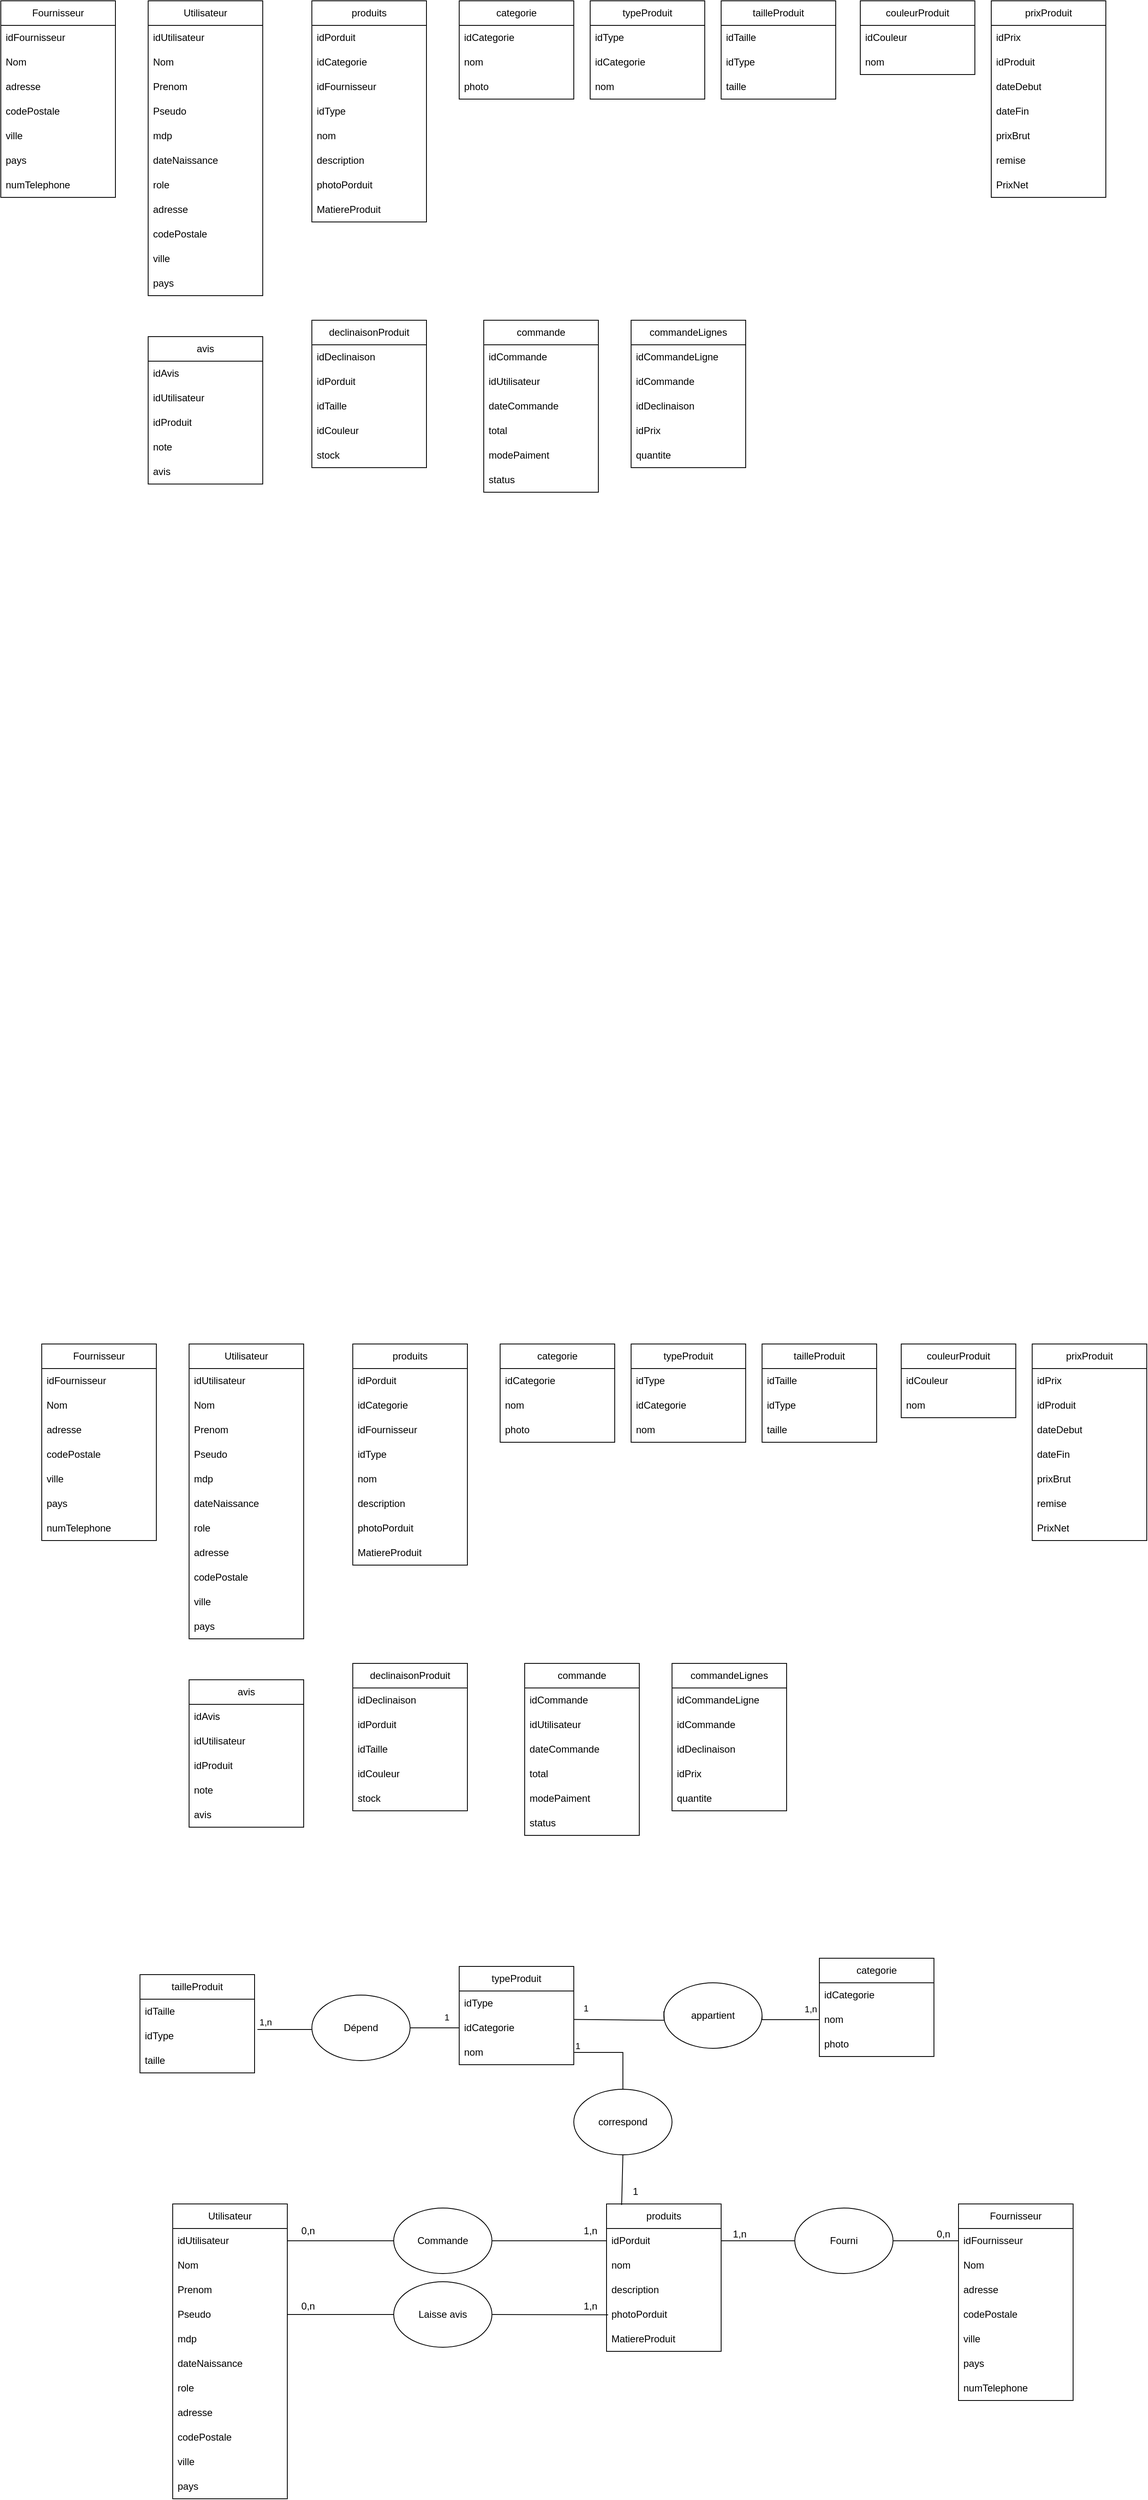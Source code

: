 <mxfile version="22.1.17" type="github">
  <diagram name="Page-1" id="k__kciaEi_C-6VSmyjG8">
    <mxGraphModel dx="1062" dy="2909" grid="1" gridSize="10" guides="1" tooltips="1" connect="1" arrows="1" fold="1" page="1" pageScale="1" pageWidth="827" pageHeight="1169" math="0" shadow="0">
      <root>
        <mxCell id="0" />
        <mxCell id="1" parent="0" />
        <mxCell id="GK3jMs-wadI2G_yXrErp-1" value="Utilisateur" style="swimlane;fontStyle=0;childLayout=stackLayout;horizontal=1;startSize=30;horizontalStack=0;resizeParent=1;resizeParentMax=0;resizeLast=0;collapsible=1;marginBottom=0;whiteSpace=wrap;html=1;" vertex="1" parent="1">
          <mxGeometry x="250" y="-30" width="140" height="360" as="geometry" />
        </mxCell>
        <mxCell id="GK3jMs-wadI2G_yXrErp-2" value="idUtilisateur" style="text;strokeColor=none;fillColor=none;align=left;verticalAlign=middle;spacingLeft=4;spacingRight=4;overflow=hidden;points=[[0,0.5],[1,0.5]];portConstraint=eastwest;rotatable=0;whiteSpace=wrap;html=1;" vertex="1" parent="GK3jMs-wadI2G_yXrErp-1">
          <mxGeometry y="30" width="140" height="30" as="geometry" />
        </mxCell>
        <mxCell id="GK3jMs-wadI2G_yXrErp-3" value="Nom" style="text;strokeColor=none;fillColor=none;align=left;verticalAlign=middle;spacingLeft=4;spacingRight=4;overflow=hidden;points=[[0,0.5],[1,0.5]];portConstraint=eastwest;rotatable=0;whiteSpace=wrap;html=1;" vertex="1" parent="GK3jMs-wadI2G_yXrErp-1">
          <mxGeometry y="60" width="140" height="30" as="geometry" />
        </mxCell>
        <mxCell id="GK3jMs-wadI2G_yXrErp-4" value="Prenom" style="text;strokeColor=none;fillColor=none;align=left;verticalAlign=middle;spacingLeft=4;spacingRight=4;overflow=hidden;points=[[0,0.5],[1,0.5]];portConstraint=eastwest;rotatable=0;whiteSpace=wrap;html=1;" vertex="1" parent="GK3jMs-wadI2G_yXrErp-1">
          <mxGeometry y="90" width="140" height="30" as="geometry" />
        </mxCell>
        <mxCell id="GK3jMs-wadI2G_yXrErp-5" value="Pseudo" style="text;strokeColor=none;fillColor=none;align=left;verticalAlign=middle;spacingLeft=4;spacingRight=4;overflow=hidden;points=[[0,0.5],[1,0.5]];portConstraint=eastwest;rotatable=0;whiteSpace=wrap;html=1;" vertex="1" parent="GK3jMs-wadI2G_yXrErp-1">
          <mxGeometry y="120" width="140" height="30" as="geometry" />
        </mxCell>
        <mxCell id="GK3jMs-wadI2G_yXrErp-10" value="mdp" style="text;strokeColor=none;fillColor=none;align=left;verticalAlign=middle;spacingLeft=4;spacingRight=4;overflow=hidden;points=[[0,0.5],[1,0.5]];portConstraint=eastwest;rotatable=0;whiteSpace=wrap;html=1;" vertex="1" parent="GK3jMs-wadI2G_yXrErp-1">
          <mxGeometry y="150" width="140" height="30" as="geometry" />
        </mxCell>
        <mxCell id="GK3jMs-wadI2G_yXrErp-12" value="dateNaissance" style="text;strokeColor=none;fillColor=none;align=left;verticalAlign=middle;spacingLeft=4;spacingRight=4;overflow=hidden;points=[[0,0.5],[1,0.5]];portConstraint=eastwest;rotatable=0;whiteSpace=wrap;html=1;" vertex="1" parent="GK3jMs-wadI2G_yXrErp-1">
          <mxGeometry y="180" width="140" height="30" as="geometry" />
        </mxCell>
        <mxCell id="GK3jMs-wadI2G_yXrErp-11" value="role" style="text;strokeColor=none;fillColor=none;align=left;verticalAlign=middle;spacingLeft=4;spacingRight=4;overflow=hidden;points=[[0,0.5],[1,0.5]];portConstraint=eastwest;rotatable=0;whiteSpace=wrap;html=1;" vertex="1" parent="GK3jMs-wadI2G_yXrErp-1">
          <mxGeometry y="210" width="140" height="30" as="geometry" />
        </mxCell>
        <mxCell id="GK3jMs-wadI2G_yXrErp-13" value="adresse" style="text;strokeColor=none;fillColor=none;align=left;verticalAlign=middle;spacingLeft=4;spacingRight=4;overflow=hidden;points=[[0,0.5],[1,0.5]];portConstraint=eastwest;rotatable=0;whiteSpace=wrap;html=1;" vertex="1" parent="GK3jMs-wadI2G_yXrErp-1">
          <mxGeometry y="240" width="140" height="30" as="geometry" />
        </mxCell>
        <mxCell id="GK3jMs-wadI2G_yXrErp-14" value="codePostale" style="text;strokeColor=none;fillColor=none;align=left;verticalAlign=middle;spacingLeft=4;spacingRight=4;overflow=hidden;points=[[0,0.5],[1,0.5]];portConstraint=eastwest;rotatable=0;whiteSpace=wrap;html=1;" vertex="1" parent="GK3jMs-wadI2G_yXrErp-1">
          <mxGeometry y="270" width="140" height="30" as="geometry" />
        </mxCell>
        <mxCell id="GK3jMs-wadI2G_yXrErp-15" value="ville" style="text;strokeColor=none;fillColor=none;align=left;verticalAlign=middle;spacingLeft=4;spacingRight=4;overflow=hidden;points=[[0,0.5],[1,0.5]];portConstraint=eastwest;rotatable=0;whiteSpace=wrap;html=1;" vertex="1" parent="GK3jMs-wadI2G_yXrErp-1">
          <mxGeometry y="300" width="140" height="30" as="geometry" />
        </mxCell>
        <mxCell id="GK3jMs-wadI2G_yXrErp-17" value="pays" style="text;strokeColor=none;fillColor=none;align=left;verticalAlign=middle;spacingLeft=4;spacingRight=4;overflow=hidden;points=[[0,0.5],[1,0.5]];portConstraint=eastwest;rotatable=0;whiteSpace=wrap;html=1;" vertex="1" parent="GK3jMs-wadI2G_yXrErp-1">
          <mxGeometry y="330" width="140" height="30" as="geometry" />
        </mxCell>
        <mxCell id="GK3jMs-wadI2G_yXrErp-18" value="produits" style="swimlane;fontStyle=0;childLayout=stackLayout;horizontal=1;startSize=30;horizontalStack=0;resizeParent=1;resizeParentMax=0;resizeLast=0;collapsible=1;marginBottom=0;whiteSpace=wrap;html=1;" vertex="1" parent="1">
          <mxGeometry x="450" y="-30" width="140" height="270" as="geometry" />
        </mxCell>
        <mxCell id="GK3jMs-wadI2G_yXrErp-19" value="idPorduit" style="text;strokeColor=none;fillColor=none;align=left;verticalAlign=middle;spacingLeft=4;spacingRight=4;overflow=hidden;points=[[0,0.5],[1,0.5]];portConstraint=eastwest;rotatable=0;whiteSpace=wrap;html=1;" vertex="1" parent="GK3jMs-wadI2G_yXrErp-18">
          <mxGeometry y="30" width="140" height="30" as="geometry" />
        </mxCell>
        <mxCell id="GK3jMs-wadI2G_yXrErp-20" value="idCategorie" style="text;strokeColor=none;fillColor=none;align=left;verticalAlign=middle;spacingLeft=4;spacingRight=4;overflow=hidden;points=[[0,0.5],[1,0.5]];portConstraint=eastwest;rotatable=0;whiteSpace=wrap;html=1;" vertex="1" parent="GK3jMs-wadI2G_yXrErp-18">
          <mxGeometry y="60" width="140" height="30" as="geometry" />
        </mxCell>
        <mxCell id="GK3jMs-wadI2G_yXrErp-21" value="idFournisseur" style="text;strokeColor=none;fillColor=none;align=left;verticalAlign=middle;spacingLeft=4;spacingRight=4;overflow=hidden;points=[[0,0.5],[1,0.5]];portConstraint=eastwest;rotatable=0;whiteSpace=wrap;html=1;" vertex="1" parent="GK3jMs-wadI2G_yXrErp-18">
          <mxGeometry y="90" width="140" height="30" as="geometry" />
        </mxCell>
        <mxCell id="GK3jMs-wadI2G_yXrErp-22" value="idType" style="text;strokeColor=none;fillColor=none;align=left;verticalAlign=middle;spacingLeft=4;spacingRight=4;overflow=hidden;points=[[0,0.5],[1,0.5]];portConstraint=eastwest;rotatable=0;whiteSpace=wrap;html=1;" vertex="1" parent="GK3jMs-wadI2G_yXrErp-18">
          <mxGeometry y="120" width="140" height="30" as="geometry" />
        </mxCell>
        <mxCell id="GK3jMs-wadI2G_yXrErp-23" value="nom" style="text;strokeColor=none;fillColor=none;align=left;verticalAlign=middle;spacingLeft=4;spacingRight=4;overflow=hidden;points=[[0,0.5],[1,0.5]];portConstraint=eastwest;rotatable=0;whiteSpace=wrap;html=1;" vertex="1" parent="GK3jMs-wadI2G_yXrErp-18">
          <mxGeometry y="150" width="140" height="30" as="geometry" />
        </mxCell>
        <mxCell id="GK3jMs-wadI2G_yXrErp-24" value="description" style="text;strokeColor=none;fillColor=none;align=left;verticalAlign=middle;spacingLeft=4;spacingRight=4;overflow=hidden;points=[[0,0.5],[1,0.5]];portConstraint=eastwest;rotatable=0;whiteSpace=wrap;html=1;" vertex="1" parent="GK3jMs-wadI2G_yXrErp-18">
          <mxGeometry y="180" width="140" height="30" as="geometry" />
        </mxCell>
        <mxCell id="GK3jMs-wadI2G_yXrErp-25" value="photoPorduit" style="text;strokeColor=none;fillColor=none;align=left;verticalAlign=middle;spacingLeft=4;spacingRight=4;overflow=hidden;points=[[0,0.5],[1,0.5]];portConstraint=eastwest;rotatable=0;whiteSpace=wrap;html=1;" vertex="1" parent="GK3jMs-wadI2G_yXrErp-18">
          <mxGeometry y="210" width="140" height="30" as="geometry" />
        </mxCell>
        <mxCell id="GK3jMs-wadI2G_yXrErp-26" value="MatiereProduit" style="text;strokeColor=none;fillColor=none;align=left;verticalAlign=middle;spacingLeft=4;spacingRight=4;overflow=hidden;points=[[0,0.5],[1,0.5]];portConstraint=eastwest;rotatable=0;whiteSpace=wrap;html=1;" vertex="1" parent="GK3jMs-wadI2G_yXrErp-18">
          <mxGeometry y="240" width="140" height="30" as="geometry" />
        </mxCell>
        <mxCell id="GK3jMs-wadI2G_yXrErp-30" value="categorie" style="swimlane;fontStyle=0;childLayout=stackLayout;horizontal=1;startSize=30;horizontalStack=0;resizeParent=1;resizeParentMax=0;resizeLast=0;collapsible=1;marginBottom=0;whiteSpace=wrap;html=1;" vertex="1" parent="1">
          <mxGeometry x="630" y="-30" width="140" height="120" as="geometry" />
        </mxCell>
        <mxCell id="GK3jMs-wadI2G_yXrErp-31" value="idCategorie" style="text;strokeColor=none;fillColor=none;align=left;verticalAlign=middle;spacingLeft=4;spacingRight=4;overflow=hidden;points=[[0,0.5],[1,0.5]];portConstraint=eastwest;rotatable=0;whiteSpace=wrap;html=1;" vertex="1" parent="GK3jMs-wadI2G_yXrErp-30">
          <mxGeometry y="30" width="140" height="30" as="geometry" />
        </mxCell>
        <mxCell id="GK3jMs-wadI2G_yXrErp-32" value="nom" style="text;strokeColor=none;fillColor=none;align=left;verticalAlign=middle;spacingLeft=4;spacingRight=4;overflow=hidden;points=[[0,0.5],[1,0.5]];portConstraint=eastwest;rotatable=0;whiteSpace=wrap;html=1;" vertex="1" parent="GK3jMs-wadI2G_yXrErp-30">
          <mxGeometry y="60" width="140" height="30" as="geometry" />
        </mxCell>
        <mxCell id="GK3jMs-wadI2G_yXrErp-35" value="photo" style="text;strokeColor=none;fillColor=none;align=left;verticalAlign=middle;spacingLeft=4;spacingRight=4;overflow=hidden;points=[[0,0.5],[1,0.5]];portConstraint=eastwest;rotatable=0;whiteSpace=wrap;html=1;" vertex="1" parent="GK3jMs-wadI2G_yXrErp-30">
          <mxGeometry y="90" width="140" height="30" as="geometry" />
        </mxCell>
        <mxCell id="GK3jMs-wadI2G_yXrErp-39" value="typeProduit" style="swimlane;fontStyle=0;childLayout=stackLayout;horizontal=1;startSize=30;horizontalStack=0;resizeParent=1;resizeParentMax=0;resizeLast=0;collapsible=1;marginBottom=0;whiteSpace=wrap;html=1;" vertex="1" parent="1">
          <mxGeometry x="790" y="-30" width="140" height="120" as="geometry" />
        </mxCell>
        <mxCell id="GK3jMs-wadI2G_yXrErp-40" value="idType" style="text;strokeColor=none;fillColor=none;align=left;verticalAlign=middle;spacingLeft=4;spacingRight=4;overflow=hidden;points=[[0,0.5],[1,0.5]];portConstraint=eastwest;rotatable=0;whiteSpace=wrap;html=1;" vertex="1" parent="GK3jMs-wadI2G_yXrErp-39">
          <mxGeometry y="30" width="140" height="30" as="geometry" />
        </mxCell>
        <mxCell id="GK3jMs-wadI2G_yXrErp-41" value="idCategorie" style="text;strokeColor=none;fillColor=none;align=left;verticalAlign=middle;spacingLeft=4;spacingRight=4;overflow=hidden;points=[[0,0.5],[1,0.5]];portConstraint=eastwest;rotatable=0;whiteSpace=wrap;html=1;" vertex="1" parent="GK3jMs-wadI2G_yXrErp-39">
          <mxGeometry y="60" width="140" height="30" as="geometry" />
        </mxCell>
        <mxCell id="GK3jMs-wadI2G_yXrErp-44" value="nom" style="text;strokeColor=none;fillColor=none;align=left;verticalAlign=middle;spacingLeft=4;spacingRight=4;overflow=hidden;points=[[0,0.5],[1,0.5]];portConstraint=eastwest;rotatable=0;whiteSpace=wrap;html=1;" vertex="1" parent="GK3jMs-wadI2G_yXrErp-39">
          <mxGeometry y="90" width="140" height="30" as="geometry" />
        </mxCell>
        <mxCell id="GK3jMs-wadI2G_yXrErp-48" value="tailleProduit" style="swimlane;fontStyle=0;childLayout=stackLayout;horizontal=1;startSize=30;horizontalStack=0;resizeParent=1;resizeParentMax=0;resizeLast=0;collapsible=1;marginBottom=0;whiteSpace=wrap;html=1;" vertex="1" parent="1">
          <mxGeometry x="950" y="-30" width="140" height="120" as="geometry" />
        </mxCell>
        <mxCell id="GK3jMs-wadI2G_yXrErp-49" value="idTaille" style="text;strokeColor=none;fillColor=none;align=left;verticalAlign=middle;spacingLeft=4;spacingRight=4;overflow=hidden;points=[[0,0.5],[1,0.5]];portConstraint=eastwest;rotatable=0;whiteSpace=wrap;html=1;" vertex="1" parent="GK3jMs-wadI2G_yXrErp-48">
          <mxGeometry y="30" width="140" height="30" as="geometry" />
        </mxCell>
        <mxCell id="GK3jMs-wadI2G_yXrErp-50" value="idType" style="text;strokeColor=none;fillColor=none;align=left;verticalAlign=middle;spacingLeft=4;spacingRight=4;overflow=hidden;points=[[0,0.5],[1,0.5]];portConstraint=eastwest;rotatable=0;whiteSpace=wrap;html=1;" vertex="1" parent="GK3jMs-wadI2G_yXrErp-48">
          <mxGeometry y="60" width="140" height="30" as="geometry" />
        </mxCell>
        <mxCell id="GK3jMs-wadI2G_yXrErp-51" value="taille" style="text;strokeColor=none;fillColor=none;align=left;verticalAlign=middle;spacingLeft=4;spacingRight=4;overflow=hidden;points=[[0,0.5],[1,0.5]];portConstraint=eastwest;rotatable=0;whiteSpace=wrap;html=1;" vertex="1" parent="GK3jMs-wadI2G_yXrErp-48">
          <mxGeometry y="90" width="140" height="30" as="geometry" />
        </mxCell>
        <mxCell id="GK3jMs-wadI2G_yXrErp-57" value="couleurProduit" style="swimlane;fontStyle=0;childLayout=stackLayout;horizontal=1;startSize=30;horizontalStack=0;resizeParent=1;resizeParentMax=0;resizeLast=0;collapsible=1;marginBottom=0;whiteSpace=wrap;html=1;" vertex="1" parent="1">
          <mxGeometry x="1120" y="-30" width="140" height="90" as="geometry" />
        </mxCell>
        <mxCell id="GK3jMs-wadI2G_yXrErp-58" value="idCouleur" style="text;strokeColor=none;fillColor=none;align=left;verticalAlign=middle;spacingLeft=4;spacingRight=4;overflow=hidden;points=[[0,0.5],[1,0.5]];portConstraint=eastwest;rotatable=0;whiteSpace=wrap;html=1;" vertex="1" parent="GK3jMs-wadI2G_yXrErp-57">
          <mxGeometry y="30" width="140" height="30" as="geometry" />
        </mxCell>
        <mxCell id="GK3jMs-wadI2G_yXrErp-62" value="nom" style="text;strokeColor=none;fillColor=none;align=left;verticalAlign=middle;spacingLeft=4;spacingRight=4;overflow=hidden;points=[[0,0.5],[1,0.5]];portConstraint=eastwest;rotatable=0;whiteSpace=wrap;html=1;" vertex="1" parent="GK3jMs-wadI2G_yXrErp-57">
          <mxGeometry y="60" width="140" height="30" as="geometry" />
        </mxCell>
        <mxCell id="GK3jMs-wadI2G_yXrErp-66" value="prixProduit" style="swimlane;fontStyle=0;childLayout=stackLayout;horizontal=1;startSize=30;horizontalStack=0;resizeParent=1;resizeParentMax=0;resizeLast=0;collapsible=1;marginBottom=0;whiteSpace=wrap;html=1;" vertex="1" parent="1">
          <mxGeometry x="1280" y="-30" width="140" height="240" as="geometry" />
        </mxCell>
        <mxCell id="GK3jMs-wadI2G_yXrErp-67" value="idPrix" style="text;strokeColor=none;fillColor=none;align=left;verticalAlign=middle;spacingLeft=4;spacingRight=4;overflow=hidden;points=[[0,0.5],[1,0.5]];portConstraint=eastwest;rotatable=0;whiteSpace=wrap;html=1;" vertex="1" parent="GK3jMs-wadI2G_yXrErp-66">
          <mxGeometry y="30" width="140" height="30" as="geometry" />
        </mxCell>
        <mxCell id="GK3jMs-wadI2G_yXrErp-68" value="idProduit" style="text;strokeColor=none;fillColor=none;align=left;verticalAlign=middle;spacingLeft=4;spacingRight=4;overflow=hidden;points=[[0,0.5],[1,0.5]];portConstraint=eastwest;rotatable=0;whiteSpace=wrap;html=1;" vertex="1" parent="GK3jMs-wadI2G_yXrErp-66">
          <mxGeometry y="60" width="140" height="30" as="geometry" />
        </mxCell>
        <mxCell id="GK3jMs-wadI2G_yXrErp-69" value="dateDebut" style="text;strokeColor=none;fillColor=none;align=left;verticalAlign=middle;spacingLeft=4;spacingRight=4;overflow=hidden;points=[[0,0.5],[1,0.5]];portConstraint=eastwest;rotatable=0;whiteSpace=wrap;html=1;" vertex="1" parent="GK3jMs-wadI2G_yXrErp-66">
          <mxGeometry y="90" width="140" height="30" as="geometry" />
        </mxCell>
        <mxCell id="GK3jMs-wadI2G_yXrErp-70" value="dateFin" style="text;strokeColor=none;fillColor=none;align=left;verticalAlign=middle;spacingLeft=4;spacingRight=4;overflow=hidden;points=[[0,0.5],[1,0.5]];portConstraint=eastwest;rotatable=0;whiteSpace=wrap;html=1;" vertex="1" parent="GK3jMs-wadI2G_yXrErp-66">
          <mxGeometry y="120" width="140" height="30" as="geometry" />
        </mxCell>
        <mxCell id="GK3jMs-wadI2G_yXrErp-71" value="prixBrut" style="text;strokeColor=none;fillColor=none;align=left;verticalAlign=middle;spacingLeft=4;spacingRight=4;overflow=hidden;points=[[0,0.5],[1,0.5]];portConstraint=eastwest;rotatable=0;whiteSpace=wrap;html=1;" vertex="1" parent="GK3jMs-wadI2G_yXrErp-66">
          <mxGeometry y="150" width="140" height="30" as="geometry" />
        </mxCell>
        <mxCell id="GK3jMs-wadI2G_yXrErp-72" value="remise" style="text;strokeColor=none;fillColor=none;align=left;verticalAlign=middle;spacingLeft=4;spacingRight=4;overflow=hidden;points=[[0,0.5],[1,0.5]];portConstraint=eastwest;rotatable=0;whiteSpace=wrap;html=1;" vertex="1" parent="GK3jMs-wadI2G_yXrErp-66">
          <mxGeometry y="180" width="140" height="30" as="geometry" />
        </mxCell>
        <mxCell id="GK3jMs-wadI2G_yXrErp-73" value="PrixNet" style="text;strokeColor=none;fillColor=none;align=left;verticalAlign=middle;spacingLeft=4;spacingRight=4;overflow=hidden;points=[[0,0.5],[1,0.5]];portConstraint=eastwest;rotatable=0;whiteSpace=wrap;html=1;" vertex="1" parent="GK3jMs-wadI2G_yXrErp-66">
          <mxGeometry y="210" width="140" height="30" as="geometry" />
        </mxCell>
        <mxCell id="GK3jMs-wadI2G_yXrErp-75" value="declinaisonProduit" style="swimlane;fontStyle=0;childLayout=stackLayout;horizontal=1;startSize=30;horizontalStack=0;resizeParent=1;resizeParentMax=0;resizeLast=0;collapsible=1;marginBottom=0;whiteSpace=wrap;html=1;" vertex="1" parent="1">
          <mxGeometry x="450" y="360" width="140" height="180" as="geometry" />
        </mxCell>
        <mxCell id="GK3jMs-wadI2G_yXrErp-77" value="idDeclinaison" style="text;strokeColor=none;fillColor=none;align=left;verticalAlign=middle;spacingLeft=4;spacingRight=4;overflow=hidden;points=[[0,0.5],[1,0.5]];portConstraint=eastwest;rotatable=0;whiteSpace=wrap;html=1;" vertex="1" parent="GK3jMs-wadI2G_yXrErp-75">
          <mxGeometry y="30" width="140" height="30" as="geometry" />
        </mxCell>
        <mxCell id="GK3jMs-wadI2G_yXrErp-76" value="idPorduit" style="text;strokeColor=none;fillColor=none;align=left;verticalAlign=middle;spacingLeft=4;spacingRight=4;overflow=hidden;points=[[0,0.5],[1,0.5]];portConstraint=eastwest;rotatable=0;whiteSpace=wrap;html=1;" vertex="1" parent="GK3jMs-wadI2G_yXrErp-75">
          <mxGeometry y="60" width="140" height="30" as="geometry" />
        </mxCell>
        <mxCell id="GK3jMs-wadI2G_yXrErp-78" value="idTaille" style="text;strokeColor=none;fillColor=none;align=left;verticalAlign=middle;spacingLeft=4;spacingRight=4;overflow=hidden;points=[[0,0.5],[1,0.5]];portConstraint=eastwest;rotatable=0;whiteSpace=wrap;html=1;" vertex="1" parent="GK3jMs-wadI2G_yXrErp-75">
          <mxGeometry y="90" width="140" height="30" as="geometry" />
        </mxCell>
        <mxCell id="GK3jMs-wadI2G_yXrErp-79" value="idCouleur" style="text;strokeColor=none;fillColor=none;align=left;verticalAlign=middle;spacingLeft=4;spacingRight=4;overflow=hidden;points=[[0,0.5],[1,0.5]];portConstraint=eastwest;rotatable=0;whiteSpace=wrap;html=1;" vertex="1" parent="GK3jMs-wadI2G_yXrErp-75">
          <mxGeometry y="120" width="140" height="30" as="geometry" />
        </mxCell>
        <mxCell id="GK3jMs-wadI2G_yXrErp-80" value="stock" style="text;strokeColor=none;fillColor=none;align=left;verticalAlign=middle;spacingLeft=4;spacingRight=4;overflow=hidden;points=[[0,0.5],[1,0.5]];portConstraint=eastwest;rotatable=0;whiteSpace=wrap;html=1;" vertex="1" parent="GK3jMs-wadI2G_yXrErp-75">
          <mxGeometry y="150" width="140" height="30" as="geometry" />
        </mxCell>
        <mxCell id="GK3jMs-wadI2G_yXrErp-84" value="avis" style="swimlane;fontStyle=0;childLayout=stackLayout;horizontal=1;startSize=30;horizontalStack=0;resizeParent=1;resizeParentMax=0;resizeLast=0;collapsible=1;marginBottom=0;whiteSpace=wrap;html=1;" vertex="1" parent="1">
          <mxGeometry x="250" y="380" width="140" height="180" as="geometry" />
        </mxCell>
        <mxCell id="GK3jMs-wadI2G_yXrErp-85" value="idAvis" style="text;strokeColor=none;fillColor=none;align=left;verticalAlign=middle;spacingLeft=4;spacingRight=4;overflow=hidden;points=[[0,0.5],[1,0.5]];portConstraint=eastwest;rotatable=0;whiteSpace=wrap;html=1;" vertex="1" parent="GK3jMs-wadI2G_yXrErp-84">
          <mxGeometry y="30" width="140" height="30" as="geometry" />
        </mxCell>
        <mxCell id="GK3jMs-wadI2G_yXrErp-86" value="idUtilisateur" style="text;strokeColor=none;fillColor=none;align=left;verticalAlign=middle;spacingLeft=4;spacingRight=4;overflow=hidden;points=[[0,0.5],[1,0.5]];portConstraint=eastwest;rotatable=0;whiteSpace=wrap;html=1;" vertex="1" parent="GK3jMs-wadI2G_yXrErp-84">
          <mxGeometry y="60" width="140" height="30" as="geometry" />
        </mxCell>
        <mxCell id="GK3jMs-wadI2G_yXrErp-87" value="idProduit" style="text;strokeColor=none;fillColor=none;align=left;verticalAlign=middle;spacingLeft=4;spacingRight=4;overflow=hidden;points=[[0,0.5],[1,0.5]];portConstraint=eastwest;rotatable=0;whiteSpace=wrap;html=1;" vertex="1" parent="GK3jMs-wadI2G_yXrErp-84">
          <mxGeometry y="90" width="140" height="30" as="geometry" />
        </mxCell>
        <mxCell id="GK3jMs-wadI2G_yXrErp-88" value="note" style="text;strokeColor=none;fillColor=none;align=left;verticalAlign=middle;spacingLeft=4;spacingRight=4;overflow=hidden;points=[[0,0.5],[1,0.5]];portConstraint=eastwest;rotatable=0;whiteSpace=wrap;html=1;" vertex="1" parent="GK3jMs-wadI2G_yXrErp-84">
          <mxGeometry y="120" width="140" height="30" as="geometry" />
        </mxCell>
        <mxCell id="GK3jMs-wadI2G_yXrErp-89" value="avis" style="text;strokeColor=none;fillColor=none;align=left;verticalAlign=middle;spacingLeft=4;spacingRight=4;overflow=hidden;points=[[0,0.5],[1,0.5]];portConstraint=eastwest;rotatable=0;whiteSpace=wrap;html=1;" vertex="1" parent="GK3jMs-wadI2G_yXrErp-84">
          <mxGeometry y="150" width="140" height="30" as="geometry" />
        </mxCell>
        <mxCell id="GK3jMs-wadI2G_yXrErp-90" value="commande" style="swimlane;fontStyle=0;childLayout=stackLayout;horizontal=1;startSize=30;horizontalStack=0;resizeParent=1;resizeParentMax=0;resizeLast=0;collapsible=1;marginBottom=0;whiteSpace=wrap;html=1;" vertex="1" parent="1">
          <mxGeometry x="660" y="360" width="140" height="210" as="geometry" />
        </mxCell>
        <mxCell id="GK3jMs-wadI2G_yXrErp-91" value="idCommande" style="text;strokeColor=none;fillColor=none;align=left;verticalAlign=middle;spacingLeft=4;spacingRight=4;overflow=hidden;points=[[0,0.5],[1,0.5]];portConstraint=eastwest;rotatable=0;whiteSpace=wrap;html=1;" vertex="1" parent="GK3jMs-wadI2G_yXrErp-90">
          <mxGeometry y="30" width="140" height="30" as="geometry" />
        </mxCell>
        <mxCell id="GK3jMs-wadI2G_yXrErp-92" value="idUtilisateur" style="text;strokeColor=none;fillColor=none;align=left;verticalAlign=middle;spacingLeft=4;spacingRight=4;overflow=hidden;points=[[0,0.5],[1,0.5]];portConstraint=eastwest;rotatable=0;whiteSpace=wrap;html=1;" vertex="1" parent="GK3jMs-wadI2G_yXrErp-90">
          <mxGeometry y="60" width="140" height="30" as="geometry" />
        </mxCell>
        <mxCell id="GK3jMs-wadI2G_yXrErp-93" value="dateCommande" style="text;strokeColor=none;fillColor=none;align=left;verticalAlign=middle;spacingLeft=4;spacingRight=4;overflow=hidden;points=[[0,0.5],[1,0.5]];portConstraint=eastwest;rotatable=0;whiteSpace=wrap;html=1;" vertex="1" parent="GK3jMs-wadI2G_yXrErp-90">
          <mxGeometry y="90" width="140" height="30" as="geometry" />
        </mxCell>
        <mxCell id="GK3jMs-wadI2G_yXrErp-94" value="total" style="text;strokeColor=none;fillColor=none;align=left;verticalAlign=middle;spacingLeft=4;spacingRight=4;overflow=hidden;points=[[0,0.5],[1,0.5]];portConstraint=eastwest;rotatable=0;whiteSpace=wrap;html=1;" vertex="1" parent="GK3jMs-wadI2G_yXrErp-90">
          <mxGeometry y="120" width="140" height="30" as="geometry" />
        </mxCell>
        <mxCell id="GK3jMs-wadI2G_yXrErp-95" value="modePaiment" style="text;strokeColor=none;fillColor=none;align=left;verticalAlign=middle;spacingLeft=4;spacingRight=4;overflow=hidden;points=[[0,0.5],[1,0.5]];portConstraint=eastwest;rotatable=0;whiteSpace=wrap;html=1;" vertex="1" parent="GK3jMs-wadI2G_yXrErp-90">
          <mxGeometry y="150" width="140" height="30" as="geometry" />
        </mxCell>
        <mxCell id="GK3jMs-wadI2G_yXrErp-96" value="status" style="text;strokeColor=none;fillColor=none;align=left;verticalAlign=middle;spacingLeft=4;spacingRight=4;overflow=hidden;points=[[0,0.5],[1,0.5]];portConstraint=eastwest;rotatable=0;whiteSpace=wrap;html=1;" vertex="1" parent="GK3jMs-wadI2G_yXrErp-90">
          <mxGeometry y="180" width="140" height="30" as="geometry" />
        </mxCell>
        <mxCell id="GK3jMs-wadI2G_yXrErp-97" value="commandeLignes" style="swimlane;fontStyle=0;childLayout=stackLayout;horizontal=1;startSize=30;horizontalStack=0;resizeParent=1;resizeParentMax=0;resizeLast=0;collapsible=1;marginBottom=0;whiteSpace=wrap;html=1;" vertex="1" parent="1">
          <mxGeometry x="840" y="360" width="140" height="180" as="geometry" />
        </mxCell>
        <mxCell id="GK3jMs-wadI2G_yXrErp-98" value="idCommandeLigne" style="text;strokeColor=none;fillColor=none;align=left;verticalAlign=middle;spacingLeft=4;spacingRight=4;overflow=hidden;points=[[0,0.5],[1,0.5]];portConstraint=eastwest;rotatable=0;whiteSpace=wrap;html=1;" vertex="1" parent="GK3jMs-wadI2G_yXrErp-97">
          <mxGeometry y="30" width="140" height="30" as="geometry" />
        </mxCell>
        <mxCell id="GK3jMs-wadI2G_yXrErp-99" value="idCommande" style="text;strokeColor=none;fillColor=none;align=left;verticalAlign=middle;spacingLeft=4;spacingRight=4;overflow=hidden;points=[[0,0.5],[1,0.5]];portConstraint=eastwest;rotatable=0;whiteSpace=wrap;html=1;" vertex="1" parent="GK3jMs-wadI2G_yXrErp-97">
          <mxGeometry y="60" width="140" height="30" as="geometry" />
        </mxCell>
        <mxCell id="GK3jMs-wadI2G_yXrErp-100" value="idDeclinaison" style="text;strokeColor=none;fillColor=none;align=left;verticalAlign=middle;spacingLeft=4;spacingRight=4;overflow=hidden;points=[[0,0.5],[1,0.5]];portConstraint=eastwest;rotatable=0;whiteSpace=wrap;html=1;" vertex="1" parent="GK3jMs-wadI2G_yXrErp-97">
          <mxGeometry y="90" width="140" height="30" as="geometry" />
        </mxCell>
        <mxCell id="GK3jMs-wadI2G_yXrErp-101" value="idPrix" style="text;strokeColor=none;fillColor=none;align=left;verticalAlign=middle;spacingLeft=4;spacingRight=4;overflow=hidden;points=[[0,0.5],[1,0.5]];portConstraint=eastwest;rotatable=0;whiteSpace=wrap;html=1;" vertex="1" parent="GK3jMs-wadI2G_yXrErp-97">
          <mxGeometry y="120" width="140" height="30" as="geometry" />
        </mxCell>
        <mxCell id="GK3jMs-wadI2G_yXrErp-102" value="quantite" style="text;strokeColor=none;fillColor=none;align=left;verticalAlign=middle;spacingLeft=4;spacingRight=4;overflow=hidden;points=[[0,0.5],[1,0.5]];portConstraint=eastwest;rotatable=0;whiteSpace=wrap;html=1;" vertex="1" parent="GK3jMs-wadI2G_yXrErp-97">
          <mxGeometry y="150" width="140" height="30" as="geometry" />
        </mxCell>
        <mxCell id="GK3jMs-wadI2G_yXrErp-104" value="Fournisseur" style="swimlane;fontStyle=0;childLayout=stackLayout;horizontal=1;startSize=30;horizontalStack=0;resizeParent=1;resizeParentMax=0;resizeLast=0;collapsible=1;marginBottom=0;whiteSpace=wrap;html=1;" vertex="1" parent="1">
          <mxGeometry x="70" y="-30" width="140" height="240" as="geometry" />
        </mxCell>
        <mxCell id="GK3jMs-wadI2G_yXrErp-105" value="idFournisseur" style="text;strokeColor=none;fillColor=none;align=left;verticalAlign=middle;spacingLeft=4;spacingRight=4;overflow=hidden;points=[[0,0.5],[1,0.5]];portConstraint=eastwest;rotatable=0;whiteSpace=wrap;html=1;" vertex="1" parent="GK3jMs-wadI2G_yXrErp-104">
          <mxGeometry y="30" width="140" height="30" as="geometry" />
        </mxCell>
        <mxCell id="GK3jMs-wadI2G_yXrErp-106" value="Nom" style="text;strokeColor=none;fillColor=none;align=left;verticalAlign=middle;spacingLeft=4;spacingRight=4;overflow=hidden;points=[[0,0.5],[1,0.5]];portConstraint=eastwest;rotatable=0;whiteSpace=wrap;html=1;" vertex="1" parent="GK3jMs-wadI2G_yXrErp-104">
          <mxGeometry y="60" width="140" height="30" as="geometry" />
        </mxCell>
        <mxCell id="GK3jMs-wadI2G_yXrErp-112" value="adresse" style="text;strokeColor=none;fillColor=none;align=left;verticalAlign=middle;spacingLeft=4;spacingRight=4;overflow=hidden;points=[[0,0.5],[1,0.5]];portConstraint=eastwest;rotatable=0;whiteSpace=wrap;html=1;" vertex="1" parent="GK3jMs-wadI2G_yXrErp-104">
          <mxGeometry y="90" width="140" height="30" as="geometry" />
        </mxCell>
        <mxCell id="GK3jMs-wadI2G_yXrErp-113" value="codePostale" style="text;strokeColor=none;fillColor=none;align=left;verticalAlign=middle;spacingLeft=4;spacingRight=4;overflow=hidden;points=[[0,0.5],[1,0.5]];portConstraint=eastwest;rotatable=0;whiteSpace=wrap;html=1;" vertex="1" parent="GK3jMs-wadI2G_yXrErp-104">
          <mxGeometry y="120" width="140" height="30" as="geometry" />
        </mxCell>
        <mxCell id="GK3jMs-wadI2G_yXrErp-114" value="ville" style="text;strokeColor=none;fillColor=none;align=left;verticalAlign=middle;spacingLeft=4;spacingRight=4;overflow=hidden;points=[[0,0.5],[1,0.5]];portConstraint=eastwest;rotatable=0;whiteSpace=wrap;html=1;" vertex="1" parent="GK3jMs-wadI2G_yXrErp-104">
          <mxGeometry y="150" width="140" height="30" as="geometry" />
        </mxCell>
        <mxCell id="GK3jMs-wadI2G_yXrErp-115" value="pays" style="text;strokeColor=none;fillColor=none;align=left;verticalAlign=middle;spacingLeft=4;spacingRight=4;overflow=hidden;points=[[0,0.5],[1,0.5]];portConstraint=eastwest;rotatable=0;whiteSpace=wrap;html=1;" vertex="1" parent="GK3jMs-wadI2G_yXrErp-104">
          <mxGeometry y="180" width="140" height="30" as="geometry" />
        </mxCell>
        <mxCell id="GK3jMs-wadI2G_yXrErp-116" value="numTelephone" style="text;strokeColor=none;fillColor=none;align=left;verticalAlign=middle;spacingLeft=4;spacingRight=4;overflow=hidden;points=[[0,0.5],[1,0.5]];portConstraint=eastwest;rotatable=0;whiteSpace=wrap;html=1;" vertex="1" parent="GK3jMs-wadI2G_yXrErp-104">
          <mxGeometry y="210" width="140" height="30" as="geometry" />
        </mxCell>
        <mxCell id="GK3jMs-wadI2G_yXrErp-194" value="Utilisateur" style="swimlane;fontStyle=0;childLayout=stackLayout;horizontal=1;startSize=30;horizontalStack=0;resizeParent=1;resizeParentMax=0;resizeLast=0;collapsible=1;marginBottom=0;whiteSpace=wrap;html=1;" vertex="1" parent="1">
          <mxGeometry x="230" y="1020" width="140" height="360" as="geometry" />
        </mxCell>
        <mxCell id="GK3jMs-wadI2G_yXrErp-195" value="idUtilisateur" style="text;strokeColor=none;fillColor=none;align=left;verticalAlign=middle;spacingLeft=4;spacingRight=4;overflow=hidden;points=[[0,0.5],[1,0.5]];portConstraint=eastwest;rotatable=0;whiteSpace=wrap;html=1;" vertex="1" parent="GK3jMs-wadI2G_yXrErp-194">
          <mxGeometry y="30" width="140" height="30" as="geometry" />
        </mxCell>
        <mxCell id="GK3jMs-wadI2G_yXrErp-196" value="Nom" style="text;strokeColor=none;fillColor=none;align=left;verticalAlign=middle;spacingLeft=4;spacingRight=4;overflow=hidden;points=[[0,0.5],[1,0.5]];portConstraint=eastwest;rotatable=0;whiteSpace=wrap;html=1;" vertex="1" parent="GK3jMs-wadI2G_yXrErp-194">
          <mxGeometry y="60" width="140" height="30" as="geometry" />
        </mxCell>
        <mxCell id="GK3jMs-wadI2G_yXrErp-197" value="Prenom" style="text;strokeColor=none;fillColor=none;align=left;verticalAlign=middle;spacingLeft=4;spacingRight=4;overflow=hidden;points=[[0,0.5],[1,0.5]];portConstraint=eastwest;rotatable=0;whiteSpace=wrap;html=1;" vertex="1" parent="GK3jMs-wadI2G_yXrErp-194">
          <mxGeometry y="90" width="140" height="30" as="geometry" />
        </mxCell>
        <mxCell id="GK3jMs-wadI2G_yXrErp-198" value="Pseudo" style="text;strokeColor=none;fillColor=none;align=left;verticalAlign=middle;spacingLeft=4;spacingRight=4;overflow=hidden;points=[[0,0.5],[1,0.5]];portConstraint=eastwest;rotatable=0;whiteSpace=wrap;html=1;" vertex="1" parent="GK3jMs-wadI2G_yXrErp-194">
          <mxGeometry y="120" width="140" height="30" as="geometry" />
        </mxCell>
        <mxCell id="GK3jMs-wadI2G_yXrErp-199" value="mdp" style="text;strokeColor=none;fillColor=none;align=left;verticalAlign=middle;spacingLeft=4;spacingRight=4;overflow=hidden;points=[[0,0.5],[1,0.5]];portConstraint=eastwest;rotatable=0;whiteSpace=wrap;html=1;" vertex="1" parent="GK3jMs-wadI2G_yXrErp-194">
          <mxGeometry y="150" width="140" height="30" as="geometry" />
        </mxCell>
        <mxCell id="GK3jMs-wadI2G_yXrErp-200" value="dateNaissance" style="text;strokeColor=none;fillColor=none;align=left;verticalAlign=middle;spacingLeft=4;spacingRight=4;overflow=hidden;points=[[0,0.5],[1,0.5]];portConstraint=eastwest;rotatable=0;whiteSpace=wrap;html=1;" vertex="1" parent="GK3jMs-wadI2G_yXrErp-194">
          <mxGeometry y="180" width="140" height="30" as="geometry" />
        </mxCell>
        <mxCell id="GK3jMs-wadI2G_yXrErp-201" value="role" style="text;strokeColor=none;fillColor=none;align=left;verticalAlign=middle;spacingLeft=4;spacingRight=4;overflow=hidden;points=[[0,0.5],[1,0.5]];portConstraint=eastwest;rotatable=0;whiteSpace=wrap;html=1;" vertex="1" parent="GK3jMs-wadI2G_yXrErp-194">
          <mxGeometry y="210" width="140" height="30" as="geometry" />
        </mxCell>
        <mxCell id="GK3jMs-wadI2G_yXrErp-202" value="adresse" style="text;strokeColor=none;fillColor=none;align=left;verticalAlign=middle;spacingLeft=4;spacingRight=4;overflow=hidden;points=[[0,0.5],[1,0.5]];portConstraint=eastwest;rotatable=0;whiteSpace=wrap;html=1;" vertex="1" parent="GK3jMs-wadI2G_yXrErp-194">
          <mxGeometry y="240" width="140" height="30" as="geometry" />
        </mxCell>
        <mxCell id="GK3jMs-wadI2G_yXrErp-203" value="codePostale" style="text;strokeColor=none;fillColor=none;align=left;verticalAlign=middle;spacingLeft=4;spacingRight=4;overflow=hidden;points=[[0,0.5],[1,0.5]];portConstraint=eastwest;rotatable=0;whiteSpace=wrap;html=1;" vertex="1" parent="GK3jMs-wadI2G_yXrErp-194">
          <mxGeometry y="270" width="140" height="30" as="geometry" />
        </mxCell>
        <mxCell id="GK3jMs-wadI2G_yXrErp-204" value="ville" style="text;strokeColor=none;fillColor=none;align=left;verticalAlign=middle;spacingLeft=4;spacingRight=4;overflow=hidden;points=[[0,0.5],[1,0.5]];portConstraint=eastwest;rotatable=0;whiteSpace=wrap;html=1;" vertex="1" parent="GK3jMs-wadI2G_yXrErp-194">
          <mxGeometry y="300" width="140" height="30" as="geometry" />
        </mxCell>
        <mxCell id="GK3jMs-wadI2G_yXrErp-205" value="pays" style="text;strokeColor=none;fillColor=none;align=left;verticalAlign=middle;spacingLeft=4;spacingRight=4;overflow=hidden;points=[[0,0.5],[1,0.5]];portConstraint=eastwest;rotatable=0;whiteSpace=wrap;html=1;" vertex="1" parent="GK3jMs-wadI2G_yXrErp-194">
          <mxGeometry y="330" width="140" height="30" as="geometry" />
        </mxCell>
        <mxCell id="GK3jMs-wadI2G_yXrErp-206" value="Utilisateur" style="swimlane;fontStyle=0;childLayout=stackLayout;horizontal=1;startSize=30;horizontalStack=0;resizeParent=1;resizeParentMax=0;resizeLast=0;collapsible=1;marginBottom=0;whiteSpace=wrap;html=1;" vertex="1" parent="1">
          <mxGeometry x="200" y="-1670" width="140" height="360" as="geometry" />
        </mxCell>
        <mxCell id="GK3jMs-wadI2G_yXrErp-207" value="idUtilisateur" style="text;strokeColor=none;fillColor=none;align=left;verticalAlign=middle;spacingLeft=4;spacingRight=4;overflow=hidden;points=[[0,0.5],[1,0.5]];portConstraint=eastwest;rotatable=0;whiteSpace=wrap;html=1;" vertex="1" parent="GK3jMs-wadI2G_yXrErp-206">
          <mxGeometry y="30" width="140" height="30" as="geometry" />
        </mxCell>
        <mxCell id="GK3jMs-wadI2G_yXrErp-208" value="Nom" style="text;strokeColor=none;fillColor=none;align=left;verticalAlign=middle;spacingLeft=4;spacingRight=4;overflow=hidden;points=[[0,0.5],[1,0.5]];portConstraint=eastwest;rotatable=0;whiteSpace=wrap;html=1;" vertex="1" parent="GK3jMs-wadI2G_yXrErp-206">
          <mxGeometry y="60" width="140" height="30" as="geometry" />
        </mxCell>
        <mxCell id="GK3jMs-wadI2G_yXrErp-209" value="Prenom" style="text;strokeColor=none;fillColor=none;align=left;verticalAlign=middle;spacingLeft=4;spacingRight=4;overflow=hidden;points=[[0,0.5],[1,0.5]];portConstraint=eastwest;rotatable=0;whiteSpace=wrap;html=1;" vertex="1" parent="GK3jMs-wadI2G_yXrErp-206">
          <mxGeometry y="90" width="140" height="30" as="geometry" />
        </mxCell>
        <mxCell id="GK3jMs-wadI2G_yXrErp-210" value="Pseudo" style="text;strokeColor=none;fillColor=none;align=left;verticalAlign=middle;spacingLeft=4;spacingRight=4;overflow=hidden;points=[[0,0.5],[1,0.5]];portConstraint=eastwest;rotatable=0;whiteSpace=wrap;html=1;" vertex="1" parent="GK3jMs-wadI2G_yXrErp-206">
          <mxGeometry y="120" width="140" height="30" as="geometry" />
        </mxCell>
        <mxCell id="GK3jMs-wadI2G_yXrErp-211" value="mdp" style="text;strokeColor=none;fillColor=none;align=left;verticalAlign=middle;spacingLeft=4;spacingRight=4;overflow=hidden;points=[[0,0.5],[1,0.5]];portConstraint=eastwest;rotatable=0;whiteSpace=wrap;html=1;" vertex="1" parent="GK3jMs-wadI2G_yXrErp-206">
          <mxGeometry y="150" width="140" height="30" as="geometry" />
        </mxCell>
        <mxCell id="GK3jMs-wadI2G_yXrErp-212" value="dateNaissance" style="text;strokeColor=none;fillColor=none;align=left;verticalAlign=middle;spacingLeft=4;spacingRight=4;overflow=hidden;points=[[0,0.5],[1,0.5]];portConstraint=eastwest;rotatable=0;whiteSpace=wrap;html=1;" vertex="1" parent="GK3jMs-wadI2G_yXrErp-206">
          <mxGeometry y="180" width="140" height="30" as="geometry" />
        </mxCell>
        <mxCell id="GK3jMs-wadI2G_yXrErp-213" value="role" style="text;strokeColor=none;fillColor=none;align=left;verticalAlign=middle;spacingLeft=4;spacingRight=4;overflow=hidden;points=[[0,0.5],[1,0.5]];portConstraint=eastwest;rotatable=0;whiteSpace=wrap;html=1;" vertex="1" parent="GK3jMs-wadI2G_yXrErp-206">
          <mxGeometry y="210" width="140" height="30" as="geometry" />
        </mxCell>
        <mxCell id="GK3jMs-wadI2G_yXrErp-214" value="adresse" style="text;strokeColor=none;fillColor=none;align=left;verticalAlign=middle;spacingLeft=4;spacingRight=4;overflow=hidden;points=[[0,0.5],[1,0.5]];portConstraint=eastwest;rotatable=0;whiteSpace=wrap;html=1;" vertex="1" parent="GK3jMs-wadI2G_yXrErp-206">
          <mxGeometry y="240" width="140" height="30" as="geometry" />
        </mxCell>
        <mxCell id="GK3jMs-wadI2G_yXrErp-215" value="codePostale" style="text;strokeColor=none;fillColor=none;align=left;verticalAlign=middle;spacingLeft=4;spacingRight=4;overflow=hidden;points=[[0,0.5],[1,0.5]];portConstraint=eastwest;rotatable=0;whiteSpace=wrap;html=1;" vertex="1" parent="GK3jMs-wadI2G_yXrErp-206">
          <mxGeometry y="270" width="140" height="30" as="geometry" />
        </mxCell>
        <mxCell id="GK3jMs-wadI2G_yXrErp-216" value="ville" style="text;strokeColor=none;fillColor=none;align=left;verticalAlign=middle;spacingLeft=4;spacingRight=4;overflow=hidden;points=[[0,0.5],[1,0.5]];portConstraint=eastwest;rotatable=0;whiteSpace=wrap;html=1;" vertex="1" parent="GK3jMs-wadI2G_yXrErp-206">
          <mxGeometry y="300" width="140" height="30" as="geometry" />
        </mxCell>
        <mxCell id="GK3jMs-wadI2G_yXrErp-217" value="pays" style="text;strokeColor=none;fillColor=none;align=left;verticalAlign=middle;spacingLeft=4;spacingRight=4;overflow=hidden;points=[[0,0.5],[1,0.5]];portConstraint=eastwest;rotatable=0;whiteSpace=wrap;html=1;" vertex="1" parent="GK3jMs-wadI2G_yXrErp-206">
          <mxGeometry y="330" width="140" height="30" as="geometry" />
        </mxCell>
        <mxCell id="GK3jMs-wadI2G_yXrErp-218" value="produits" style="swimlane;fontStyle=0;childLayout=stackLayout;horizontal=1;startSize=30;horizontalStack=0;resizeParent=1;resizeParentMax=0;resizeLast=0;collapsible=1;marginBottom=0;whiteSpace=wrap;html=1;" vertex="1" parent="1">
          <mxGeometry x="400" y="-1670" width="140" height="270" as="geometry" />
        </mxCell>
        <mxCell id="GK3jMs-wadI2G_yXrErp-219" value="idPorduit" style="text;strokeColor=none;fillColor=none;align=left;verticalAlign=middle;spacingLeft=4;spacingRight=4;overflow=hidden;points=[[0,0.5],[1,0.5]];portConstraint=eastwest;rotatable=0;whiteSpace=wrap;html=1;" vertex="1" parent="GK3jMs-wadI2G_yXrErp-218">
          <mxGeometry y="30" width="140" height="30" as="geometry" />
        </mxCell>
        <mxCell id="GK3jMs-wadI2G_yXrErp-220" value="idCategorie" style="text;strokeColor=none;fillColor=none;align=left;verticalAlign=middle;spacingLeft=4;spacingRight=4;overflow=hidden;points=[[0,0.5],[1,0.5]];portConstraint=eastwest;rotatable=0;whiteSpace=wrap;html=1;" vertex="1" parent="GK3jMs-wadI2G_yXrErp-218">
          <mxGeometry y="60" width="140" height="30" as="geometry" />
        </mxCell>
        <mxCell id="GK3jMs-wadI2G_yXrErp-221" value="idFournisseur" style="text;strokeColor=none;fillColor=none;align=left;verticalAlign=middle;spacingLeft=4;spacingRight=4;overflow=hidden;points=[[0,0.5],[1,0.5]];portConstraint=eastwest;rotatable=0;whiteSpace=wrap;html=1;" vertex="1" parent="GK3jMs-wadI2G_yXrErp-218">
          <mxGeometry y="90" width="140" height="30" as="geometry" />
        </mxCell>
        <mxCell id="GK3jMs-wadI2G_yXrErp-222" value="idType" style="text;strokeColor=none;fillColor=none;align=left;verticalAlign=middle;spacingLeft=4;spacingRight=4;overflow=hidden;points=[[0,0.5],[1,0.5]];portConstraint=eastwest;rotatable=0;whiteSpace=wrap;html=1;" vertex="1" parent="GK3jMs-wadI2G_yXrErp-218">
          <mxGeometry y="120" width="140" height="30" as="geometry" />
        </mxCell>
        <mxCell id="GK3jMs-wadI2G_yXrErp-223" value="nom" style="text;strokeColor=none;fillColor=none;align=left;verticalAlign=middle;spacingLeft=4;spacingRight=4;overflow=hidden;points=[[0,0.5],[1,0.5]];portConstraint=eastwest;rotatable=0;whiteSpace=wrap;html=1;" vertex="1" parent="GK3jMs-wadI2G_yXrErp-218">
          <mxGeometry y="150" width="140" height="30" as="geometry" />
        </mxCell>
        <mxCell id="GK3jMs-wadI2G_yXrErp-224" value="description" style="text;strokeColor=none;fillColor=none;align=left;verticalAlign=middle;spacingLeft=4;spacingRight=4;overflow=hidden;points=[[0,0.5],[1,0.5]];portConstraint=eastwest;rotatable=0;whiteSpace=wrap;html=1;" vertex="1" parent="GK3jMs-wadI2G_yXrErp-218">
          <mxGeometry y="180" width="140" height="30" as="geometry" />
        </mxCell>
        <mxCell id="GK3jMs-wadI2G_yXrErp-225" value="photoPorduit" style="text;strokeColor=none;fillColor=none;align=left;verticalAlign=middle;spacingLeft=4;spacingRight=4;overflow=hidden;points=[[0,0.5],[1,0.5]];portConstraint=eastwest;rotatable=0;whiteSpace=wrap;html=1;" vertex="1" parent="GK3jMs-wadI2G_yXrErp-218">
          <mxGeometry y="210" width="140" height="30" as="geometry" />
        </mxCell>
        <mxCell id="GK3jMs-wadI2G_yXrErp-226" value="MatiereProduit" style="text;strokeColor=none;fillColor=none;align=left;verticalAlign=middle;spacingLeft=4;spacingRight=4;overflow=hidden;points=[[0,0.5],[1,0.5]];portConstraint=eastwest;rotatable=0;whiteSpace=wrap;html=1;" vertex="1" parent="GK3jMs-wadI2G_yXrErp-218">
          <mxGeometry y="240" width="140" height="30" as="geometry" />
        </mxCell>
        <mxCell id="GK3jMs-wadI2G_yXrErp-227" value="categorie" style="swimlane;fontStyle=0;childLayout=stackLayout;horizontal=1;startSize=30;horizontalStack=0;resizeParent=1;resizeParentMax=0;resizeLast=0;collapsible=1;marginBottom=0;whiteSpace=wrap;html=1;" vertex="1" parent="1">
          <mxGeometry x="580" y="-1670" width="140" height="120" as="geometry" />
        </mxCell>
        <mxCell id="GK3jMs-wadI2G_yXrErp-228" value="idCategorie" style="text;strokeColor=none;fillColor=none;align=left;verticalAlign=middle;spacingLeft=4;spacingRight=4;overflow=hidden;points=[[0,0.5],[1,0.5]];portConstraint=eastwest;rotatable=0;whiteSpace=wrap;html=1;" vertex="1" parent="GK3jMs-wadI2G_yXrErp-227">
          <mxGeometry y="30" width="140" height="30" as="geometry" />
        </mxCell>
        <mxCell id="GK3jMs-wadI2G_yXrErp-229" value="nom" style="text;strokeColor=none;fillColor=none;align=left;verticalAlign=middle;spacingLeft=4;spacingRight=4;overflow=hidden;points=[[0,0.5],[1,0.5]];portConstraint=eastwest;rotatable=0;whiteSpace=wrap;html=1;" vertex="1" parent="GK3jMs-wadI2G_yXrErp-227">
          <mxGeometry y="60" width="140" height="30" as="geometry" />
        </mxCell>
        <mxCell id="GK3jMs-wadI2G_yXrErp-230" value="photo" style="text;strokeColor=none;fillColor=none;align=left;verticalAlign=middle;spacingLeft=4;spacingRight=4;overflow=hidden;points=[[0,0.5],[1,0.5]];portConstraint=eastwest;rotatable=0;whiteSpace=wrap;html=1;" vertex="1" parent="GK3jMs-wadI2G_yXrErp-227">
          <mxGeometry y="90" width="140" height="30" as="geometry" />
        </mxCell>
        <mxCell id="GK3jMs-wadI2G_yXrErp-231" value="typeProduit" style="swimlane;fontStyle=0;childLayout=stackLayout;horizontal=1;startSize=30;horizontalStack=0;resizeParent=1;resizeParentMax=0;resizeLast=0;collapsible=1;marginBottom=0;whiteSpace=wrap;html=1;" vertex="1" parent="1">
          <mxGeometry x="740" y="-1670" width="140" height="120" as="geometry" />
        </mxCell>
        <mxCell id="GK3jMs-wadI2G_yXrErp-232" value="idType" style="text;strokeColor=none;fillColor=none;align=left;verticalAlign=middle;spacingLeft=4;spacingRight=4;overflow=hidden;points=[[0,0.5],[1,0.5]];portConstraint=eastwest;rotatable=0;whiteSpace=wrap;html=1;" vertex="1" parent="GK3jMs-wadI2G_yXrErp-231">
          <mxGeometry y="30" width="140" height="30" as="geometry" />
        </mxCell>
        <mxCell id="GK3jMs-wadI2G_yXrErp-233" value="idCategorie" style="text;strokeColor=none;fillColor=none;align=left;verticalAlign=middle;spacingLeft=4;spacingRight=4;overflow=hidden;points=[[0,0.5],[1,0.5]];portConstraint=eastwest;rotatable=0;whiteSpace=wrap;html=1;" vertex="1" parent="GK3jMs-wadI2G_yXrErp-231">
          <mxGeometry y="60" width="140" height="30" as="geometry" />
        </mxCell>
        <mxCell id="GK3jMs-wadI2G_yXrErp-234" value="nom" style="text;strokeColor=none;fillColor=none;align=left;verticalAlign=middle;spacingLeft=4;spacingRight=4;overflow=hidden;points=[[0,0.5],[1,0.5]];portConstraint=eastwest;rotatable=0;whiteSpace=wrap;html=1;" vertex="1" parent="GK3jMs-wadI2G_yXrErp-231">
          <mxGeometry y="90" width="140" height="30" as="geometry" />
        </mxCell>
        <mxCell id="GK3jMs-wadI2G_yXrErp-235" value="tailleProduit" style="swimlane;fontStyle=0;childLayout=stackLayout;horizontal=1;startSize=30;horizontalStack=0;resizeParent=1;resizeParentMax=0;resizeLast=0;collapsible=1;marginBottom=0;whiteSpace=wrap;html=1;" vertex="1" parent="1">
          <mxGeometry x="900" y="-1670" width="140" height="120" as="geometry" />
        </mxCell>
        <mxCell id="GK3jMs-wadI2G_yXrErp-236" value="idTaille" style="text;strokeColor=none;fillColor=none;align=left;verticalAlign=middle;spacingLeft=4;spacingRight=4;overflow=hidden;points=[[0,0.5],[1,0.5]];portConstraint=eastwest;rotatable=0;whiteSpace=wrap;html=1;" vertex="1" parent="GK3jMs-wadI2G_yXrErp-235">
          <mxGeometry y="30" width="140" height="30" as="geometry" />
        </mxCell>
        <mxCell id="GK3jMs-wadI2G_yXrErp-237" value="idType" style="text;strokeColor=none;fillColor=none;align=left;verticalAlign=middle;spacingLeft=4;spacingRight=4;overflow=hidden;points=[[0,0.5],[1,0.5]];portConstraint=eastwest;rotatable=0;whiteSpace=wrap;html=1;" vertex="1" parent="GK3jMs-wadI2G_yXrErp-235">
          <mxGeometry y="60" width="140" height="30" as="geometry" />
        </mxCell>
        <mxCell id="GK3jMs-wadI2G_yXrErp-238" value="taille" style="text;strokeColor=none;fillColor=none;align=left;verticalAlign=middle;spacingLeft=4;spacingRight=4;overflow=hidden;points=[[0,0.5],[1,0.5]];portConstraint=eastwest;rotatable=0;whiteSpace=wrap;html=1;" vertex="1" parent="GK3jMs-wadI2G_yXrErp-235">
          <mxGeometry y="90" width="140" height="30" as="geometry" />
        </mxCell>
        <mxCell id="GK3jMs-wadI2G_yXrErp-239" value="couleurProduit" style="swimlane;fontStyle=0;childLayout=stackLayout;horizontal=1;startSize=30;horizontalStack=0;resizeParent=1;resizeParentMax=0;resizeLast=0;collapsible=1;marginBottom=0;whiteSpace=wrap;html=1;" vertex="1" parent="1">
          <mxGeometry x="1070" y="-1670" width="140" height="90" as="geometry" />
        </mxCell>
        <mxCell id="GK3jMs-wadI2G_yXrErp-240" value="idCouleur" style="text;strokeColor=none;fillColor=none;align=left;verticalAlign=middle;spacingLeft=4;spacingRight=4;overflow=hidden;points=[[0,0.5],[1,0.5]];portConstraint=eastwest;rotatable=0;whiteSpace=wrap;html=1;" vertex="1" parent="GK3jMs-wadI2G_yXrErp-239">
          <mxGeometry y="30" width="140" height="30" as="geometry" />
        </mxCell>
        <mxCell id="GK3jMs-wadI2G_yXrErp-241" value="nom" style="text;strokeColor=none;fillColor=none;align=left;verticalAlign=middle;spacingLeft=4;spacingRight=4;overflow=hidden;points=[[0,0.5],[1,0.5]];portConstraint=eastwest;rotatable=0;whiteSpace=wrap;html=1;" vertex="1" parent="GK3jMs-wadI2G_yXrErp-239">
          <mxGeometry y="60" width="140" height="30" as="geometry" />
        </mxCell>
        <mxCell id="GK3jMs-wadI2G_yXrErp-242" value="prixProduit" style="swimlane;fontStyle=0;childLayout=stackLayout;horizontal=1;startSize=30;horizontalStack=0;resizeParent=1;resizeParentMax=0;resizeLast=0;collapsible=1;marginBottom=0;whiteSpace=wrap;html=1;" vertex="1" parent="1">
          <mxGeometry x="1230" y="-1670" width="140" height="240" as="geometry" />
        </mxCell>
        <mxCell id="GK3jMs-wadI2G_yXrErp-243" value="idPrix" style="text;strokeColor=none;fillColor=none;align=left;verticalAlign=middle;spacingLeft=4;spacingRight=4;overflow=hidden;points=[[0,0.5],[1,0.5]];portConstraint=eastwest;rotatable=0;whiteSpace=wrap;html=1;" vertex="1" parent="GK3jMs-wadI2G_yXrErp-242">
          <mxGeometry y="30" width="140" height="30" as="geometry" />
        </mxCell>
        <mxCell id="GK3jMs-wadI2G_yXrErp-244" value="idProduit" style="text;strokeColor=none;fillColor=none;align=left;verticalAlign=middle;spacingLeft=4;spacingRight=4;overflow=hidden;points=[[0,0.5],[1,0.5]];portConstraint=eastwest;rotatable=0;whiteSpace=wrap;html=1;" vertex="1" parent="GK3jMs-wadI2G_yXrErp-242">
          <mxGeometry y="60" width="140" height="30" as="geometry" />
        </mxCell>
        <mxCell id="GK3jMs-wadI2G_yXrErp-245" value="dateDebut" style="text;strokeColor=none;fillColor=none;align=left;verticalAlign=middle;spacingLeft=4;spacingRight=4;overflow=hidden;points=[[0,0.5],[1,0.5]];portConstraint=eastwest;rotatable=0;whiteSpace=wrap;html=1;" vertex="1" parent="GK3jMs-wadI2G_yXrErp-242">
          <mxGeometry y="90" width="140" height="30" as="geometry" />
        </mxCell>
        <mxCell id="GK3jMs-wadI2G_yXrErp-246" value="dateFin" style="text;strokeColor=none;fillColor=none;align=left;verticalAlign=middle;spacingLeft=4;spacingRight=4;overflow=hidden;points=[[0,0.5],[1,0.5]];portConstraint=eastwest;rotatable=0;whiteSpace=wrap;html=1;" vertex="1" parent="GK3jMs-wadI2G_yXrErp-242">
          <mxGeometry y="120" width="140" height="30" as="geometry" />
        </mxCell>
        <mxCell id="GK3jMs-wadI2G_yXrErp-247" value="prixBrut" style="text;strokeColor=none;fillColor=none;align=left;verticalAlign=middle;spacingLeft=4;spacingRight=4;overflow=hidden;points=[[0,0.5],[1,0.5]];portConstraint=eastwest;rotatable=0;whiteSpace=wrap;html=1;" vertex="1" parent="GK3jMs-wadI2G_yXrErp-242">
          <mxGeometry y="150" width="140" height="30" as="geometry" />
        </mxCell>
        <mxCell id="GK3jMs-wadI2G_yXrErp-248" value="remise" style="text;strokeColor=none;fillColor=none;align=left;verticalAlign=middle;spacingLeft=4;spacingRight=4;overflow=hidden;points=[[0,0.5],[1,0.5]];portConstraint=eastwest;rotatable=0;whiteSpace=wrap;html=1;" vertex="1" parent="GK3jMs-wadI2G_yXrErp-242">
          <mxGeometry y="180" width="140" height="30" as="geometry" />
        </mxCell>
        <mxCell id="GK3jMs-wadI2G_yXrErp-249" value="PrixNet" style="text;strokeColor=none;fillColor=none;align=left;verticalAlign=middle;spacingLeft=4;spacingRight=4;overflow=hidden;points=[[0,0.5],[1,0.5]];portConstraint=eastwest;rotatable=0;whiteSpace=wrap;html=1;" vertex="1" parent="GK3jMs-wadI2G_yXrErp-242">
          <mxGeometry y="210" width="140" height="30" as="geometry" />
        </mxCell>
        <mxCell id="GK3jMs-wadI2G_yXrErp-250" value="declinaisonProduit" style="swimlane;fontStyle=0;childLayout=stackLayout;horizontal=1;startSize=30;horizontalStack=0;resizeParent=1;resizeParentMax=0;resizeLast=0;collapsible=1;marginBottom=0;whiteSpace=wrap;html=1;" vertex="1" parent="1">
          <mxGeometry x="400" y="-1280" width="140" height="180" as="geometry" />
        </mxCell>
        <mxCell id="GK3jMs-wadI2G_yXrErp-251" value="idDeclinaison" style="text;strokeColor=none;fillColor=none;align=left;verticalAlign=middle;spacingLeft=4;spacingRight=4;overflow=hidden;points=[[0,0.5],[1,0.5]];portConstraint=eastwest;rotatable=0;whiteSpace=wrap;html=1;" vertex="1" parent="GK3jMs-wadI2G_yXrErp-250">
          <mxGeometry y="30" width="140" height="30" as="geometry" />
        </mxCell>
        <mxCell id="GK3jMs-wadI2G_yXrErp-252" value="idPorduit" style="text;strokeColor=none;fillColor=none;align=left;verticalAlign=middle;spacingLeft=4;spacingRight=4;overflow=hidden;points=[[0,0.5],[1,0.5]];portConstraint=eastwest;rotatable=0;whiteSpace=wrap;html=1;" vertex="1" parent="GK3jMs-wadI2G_yXrErp-250">
          <mxGeometry y="60" width="140" height="30" as="geometry" />
        </mxCell>
        <mxCell id="GK3jMs-wadI2G_yXrErp-253" value="idTaille" style="text;strokeColor=none;fillColor=none;align=left;verticalAlign=middle;spacingLeft=4;spacingRight=4;overflow=hidden;points=[[0,0.5],[1,0.5]];portConstraint=eastwest;rotatable=0;whiteSpace=wrap;html=1;" vertex="1" parent="GK3jMs-wadI2G_yXrErp-250">
          <mxGeometry y="90" width="140" height="30" as="geometry" />
        </mxCell>
        <mxCell id="GK3jMs-wadI2G_yXrErp-254" value="idCouleur" style="text;strokeColor=none;fillColor=none;align=left;verticalAlign=middle;spacingLeft=4;spacingRight=4;overflow=hidden;points=[[0,0.5],[1,0.5]];portConstraint=eastwest;rotatable=0;whiteSpace=wrap;html=1;" vertex="1" parent="GK3jMs-wadI2G_yXrErp-250">
          <mxGeometry y="120" width="140" height="30" as="geometry" />
        </mxCell>
        <mxCell id="GK3jMs-wadI2G_yXrErp-255" value="stock" style="text;strokeColor=none;fillColor=none;align=left;verticalAlign=middle;spacingLeft=4;spacingRight=4;overflow=hidden;points=[[0,0.5],[1,0.5]];portConstraint=eastwest;rotatable=0;whiteSpace=wrap;html=1;" vertex="1" parent="GK3jMs-wadI2G_yXrErp-250">
          <mxGeometry y="150" width="140" height="30" as="geometry" />
        </mxCell>
        <mxCell id="GK3jMs-wadI2G_yXrErp-256" value="avis" style="swimlane;fontStyle=0;childLayout=stackLayout;horizontal=1;startSize=30;horizontalStack=0;resizeParent=1;resizeParentMax=0;resizeLast=0;collapsible=1;marginBottom=0;whiteSpace=wrap;html=1;" vertex="1" parent="1">
          <mxGeometry x="200" y="-1260" width="140" height="180" as="geometry" />
        </mxCell>
        <mxCell id="GK3jMs-wadI2G_yXrErp-257" value="idAvis" style="text;strokeColor=none;fillColor=none;align=left;verticalAlign=middle;spacingLeft=4;spacingRight=4;overflow=hidden;points=[[0,0.5],[1,0.5]];portConstraint=eastwest;rotatable=0;whiteSpace=wrap;html=1;" vertex="1" parent="GK3jMs-wadI2G_yXrErp-256">
          <mxGeometry y="30" width="140" height="30" as="geometry" />
        </mxCell>
        <mxCell id="GK3jMs-wadI2G_yXrErp-258" value="idUtilisateur" style="text;strokeColor=none;fillColor=none;align=left;verticalAlign=middle;spacingLeft=4;spacingRight=4;overflow=hidden;points=[[0,0.5],[1,0.5]];portConstraint=eastwest;rotatable=0;whiteSpace=wrap;html=1;" vertex="1" parent="GK3jMs-wadI2G_yXrErp-256">
          <mxGeometry y="60" width="140" height="30" as="geometry" />
        </mxCell>
        <mxCell id="GK3jMs-wadI2G_yXrErp-259" value="idProduit" style="text;strokeColor=none;fillColor=none;align=left;verticalAlign=middle;spacingLeft=4;spacingRight=4;overflow=hidden;points=[[0,0.5],[1,0.5]];portConstraint=eastwest;rotatable=0;whiteSpace=wrap;html=1;" vertex="1" parent="GK3jMs-wadI2G_yXrErp-256">
          <mxGeometry y="90" width="140" height="30" as="geometry" />
        </mxCell>
        <mxCell id="GK3jMs-wadI2G_yXrErp-260" value="note" style="text;strokeColor=none;fillColor=none;align=left;verticalAlign=middle;spacingLeft=4;spacingRight=4;overflow=hidden;points=[[0,0.5],[1,0.5]];portConstraint=eastwest;rotatable=0;whiteSpace=wrap;html=1;" vertex="1" parent="GK3jMs-wadI2G_yXrErp-256">
          <mxGeometry y="120" width="140" height="30" as="geometry" />
        </mxCell>
        <mxCell id="GK3jMs-wadI2G_yXrErp-261" value="avis" style="text;strokeColor=none;fillColor=none;align=left;verticalAlign=middle;spacingLeft=4;spacingRight=4;overflow=hidden;points=[[0,0.5],[1,0.5]];portConstraint=eastwest;rotatable=0;whiteSpace=wrap;html=1;" vertex="1" parent="GK3jMs-wadI2G_yXrErp-256">
          <mxGeometry y="150" width="140" height="30" as="geometry" />
        </mxCell>
        <mxCell id="GK3jMs-wadI2G_yXrErp-262" value="commande" style="swimlane;fontStyle=0;childLayout=stackLayout;horizontal=1;startSize=30;horizontalStack=0;resizeParent=1;resizeParentMax=0;resizeLast=0;collapsible=1;marginBottom=0;whiteSpace=wrap;html=1;" vertex="1" parent="1">
          <mxGeometry x="610" y="-1280" width="140" height="210" as="geometry" />
        </mxCell>
        <mxCell id="GK3jMs-wadI2G_yXrErp-263" value="idCommande" style="text;strokeColor=none;fillColor=none;align=left;verticalAlign=middle;spacingLeft=4;spacingRight=4;overflow=hidden;points=[[0,0.5],[1,0.5]];portConstraint=eastwest;rotatable=0;whiteSpace=wrap;html=1;" vertex="1" parent="GK3jMs-wadI2G_yXrErp-262">
          <mxGeometry y="30" width="140" height="30" as="geometry" />
        </mxCell>
        <mxCell id="GK3jMs-wadI2G_yXrErp-264" value="idUtilisateur" style="text;strokeColor=none;fillColor=none;align=left;verticalAlign=middle;spacingLeft=4;spacingRight=4;overflow=hidden;points=[[0,0.5],[1,0.5]];portConstraint=eastwest;rotatable=0;whiteSpace=wrap;html=1;" vertex="1" parent="GK3jMs-wadI2G_yXrErp-262">
          <mxGeometry y="60" width="140" height="30" as="geometry" />
        </mxCell>
        <mxCell id="GK3jMs-wadI2G_yXrErp-265" value="dateCommande" style="text;strokeColor=none;fillColor=none;align=left;verticalAlign=middle;spacingLeft=4;spacingRight=4;overflow=hidden;points=[[0,0.5],[1,0.5]];portConstraint=eastwest;rotatable=0;whiteSpace=wrap;html=1;" vertex="1" parent="GK3jMs-wadI2G_yXrErp-262">
          <mxGeometry y="90" width="140" height="30" as="geometry" />
        </mxCell>
        <mxCell id="GK3jMs-wadI2G_yXrErp-266" value="total" style="text;strokeColor=none;fillColor=none;align=left;verticalAlign=middle;spacingLeft=4;spacingRight=4;overflow=hidden;points=[[0,0.5],[1,0.5]];portConstraint=eastwest;rotatable=0;whiteSpace=wrap;html=1;" vertex="1" parent="GK3jMs-wadI2G_yXrErp-262">
          <mxGeometry y="120" width="140" height="30" as="geometry" />
        </mxCell>
        <mxCell id="GK3jMs-wadI2G_yXrErp-267" value="modePaiment" style="text;strokeColor=none;fillColor=none;align=left;verticalAlign=middle;spacingLeft=4;spacingRight=4;overflow=hidden;points=[[0,0.5],[1,0.5]];portConstraint=eastwest;rotatable=0;whiteSpace=wrap;html=1;" vertex="1" parent="GK3jMs-wadI2G_yXrErp-262">
          <mxGeometry y="150" width="140" height="30" as="geometry" />
        </mxCell>
        <mxCell id="GK3jMs-wadI2G_yXrErp-268" value="status" style="text;strokeColor=none;fillColor=none;align=left;verticalAlign=middle;spacingLeft=4;spacingRight=4;overflow=hidden;points=[[0,0.5],[1,0.5]];portConstraint=eastwest;rotatable=0;whiteSpace=wrap;html=1;" vertex="1" parent="GK3jMs-wadI2G_yXrErp-262">
          <mxGeometry y="180" width="140" height="30" as="geometry" />
        </mxCell>
        <mxCell id="GK3jMs-wadI2G_yXrErp-269" value="commandeLignes" style="swimlane;fontStyle=0;childLayout=stackLayout;horizontal=1;startSize=30;horizontalStack=0;resizeParent=1;resizeParentMax=0;resizeLast=0;collapsible=1;marginBottom=0;whiteSpace=wrap;html=1;" vertex="1" parent="1">
          <mxGeometry x="790" y="-1280" width="140" height="180" as="geometry" />
        </mxCell>
        <mxCell id="GK3jMs-wadI2G_yXrErp-270" value="idCommandeLigne" style="text;strokeColor=none;fillColor=none;align=left;verticalAlign=middle;spacingLeft=4;spacingRight=4;overflow=hidden;points=[[0,0.5],[1,0.5]];portConstraint=eastwest;rotatable=0;whiteSpace=wrap;html=1;" vertex="1" parent="GK3jMs-wadI2G_yXrErp-269">
          <mxGeometry y="30" width="140" height="30" as="geometry" />
        </mxCell>
        <mxCell id="GK3jMs-wadI2G_yXrErp-271" value="idCommande" style="text;strokeColor=none;fillColor=none;align=left;verticalAlign=middle;spacingLeft=4;spacingRight=4;overflow=hidden;points=[[0,0.5],[1,0.5]];portConstraint=eastwest;rotatable=0;whiteSpace=wrap;html=1;" vertex="1" parent="GK3jMs-wadI2G_yXrErp-269">
          <mxGeometry y="60" width="140" height="30" as="geometry" />
        </mxCell>
        <mxCell id="GK3jMs-wadI2G_yXrErp-272" value="idDeclinaison" style="text;strokeColor=none;fillColor=none;align=left;verticalAlign=middle;spacingLeft=4;spacingRight=4;overflow=hidden;points=[[0,0.5],[1,0.5]];portConstraint=eastwest;rotatable=0;whiteSpace=wrap;html=1;" vertex="1" parent="GK3jMs-wadI2G_yXrErp-269">
          <mxGeometry y="90" width="140" height="30" as="geometry" />
        </mxCell>
        <mxCell id="GK3jMs-wadI2G_yXrErp-273" value="idPrix" style="text;strokeColor=none;fillColor=none;align=left;verticalAlign=middle;spacingLeft=4;spacingRight=4;overflow=hidden;points=[[0,0.5],[1,0.5]];portConstraint=eastwest;rotatable=0;whiteSpace=wrap;html=1;" vertex="1" parent="GK3jMs-wadI2G_yXrErp-269">
          <mxGeometry y="120" width="140" height="30" as="geometry" />
        </mxCell>
        <mxCell id="GK3jMs-wadI2G_yXrErp-274" value="quantite" style="text;strokeColor=none;fillColor=none;align=left;verticalAlign=middle;spacingLeft=4;spacingRight=4;overflow=hidden;points=[[0,0.5],[1,0.5]];portConstraint=eastwest;rotatable=0;whiteSpace=wrap;html=1;" vertex="1" parent="GK3jMs-wadI2G_yXrErp-269">
          <mxGeometry y="150" width="140" height="30" as="geometry" />
        </mxCell>
        <mxCell id="GK3jMs-wadI2G_yXrErp-275" value="Fournisseur" style="swimlane;fontStyle=0;childLayout=stackLayout;horizontal=1;startSize=30;horizontalStack=0;resizeParent=1;resizeParentMax=0;resizeLast=0;collapsible=1;marginBottom=0;whiteSpace=wrap;html=1;" vertex="1" parent="1">
          <mxGeometry x="20" y="-1670" width="140" height="240" as="geometry" />
        </mxCell>
        <mxCell id="GK3jMs-wadI2G_yXrErp-276" value="idFournisseur" style="text;strokeColor=none;fillColor=none;align=left;verticalAlign=middle;spacingLeft=4;spacingRight=4;overflow=hidden;points=[[0,0.5],[1,0.5]];portConstraint=eastwest;rotatable=0;whiteSpace=wrap;html=1;" vertex="1" parent="GK3jMs-wadI2G_yXrErp-275">
          <mxGeometry y="30" width="140" height="30" as="geometry" />
        </mxCell>
        <mxCell id="GK3jMs-wadI2G_yXrErp-277" value="Nom" style="text;strokeColor=none;fillColor=none;align=left;verticalAlign=middle;spacingLeft=4;spacingRight=4;overflow=hidden;points=[[0,0.5],[1,0.5]];portConstraint=eastwest;rotatable=0;whiteSpace=wrap;html=1;" vertex="1" parent="GK3jMs-wadI2G_yXrErp-275">
          <mxGeometry y="60" width="140" height="30" as="geometry" />
        </mxCell>
        <mxCell id="GK3jMs-wadI2G_yXrErp-278" value="adresse" style="text;strokeColor=none;fillColor=none;align=left;verticalAlign=middle;spacingLeft=4;spacingRight=4;overflow=hidden;points=[[0,0.5],[1,0.5]];portConstraint=eastwest;rotatable=0;whiteSpace=wrap;html=1;" vertex="1" parent="GK3jMs-wadI2G_yXrErp-275">
          <mxGeometry y="90" width="140" height="30" as="geometry" />
        </mxCell>
        <mxCell id="GK3jMs-wadI2G_yXrErp-279" value="codePostale" style="text;strokeColor=none;fillColor=none;align=left;verticalAlign=middle;spacingLeft=4;spacingRight=4;overflow=hidden;points=[[0,0.5],[1,0.5]];portConstraint=eastwest;rotatable=0;whiteSpace=wrap;html=1;" vertex="1" parent="GK3jMs-wadI2G_yXrErp-275">
          <mxGeometry y="120" width="140" height="30" as="geometry" />
        </mxCell>
        <mxCell id="GK3jMs-wadI2G_yXrErp-280" value="ville" style="text;strokeColor=none;fillColor=none;align=left;verticalAlign=middle;spacingLeft=4;spacingRight=4;overflow=hidden;points=[[0,0.5],[1,0.5]];portConstraint=eastwest;rotatable=0;whiteSpace=wrap;html=1;" vertex="1" parent="GK3jMs-wadI2G_yXrErp-275">
          <mxGeometry y="150" width="140" height="30" as="geometry" />
        </mxCell>
        <mxCell id="GK3jMs-wadI2G_yXrErp-281" value="pays" style="text;strokeColor=none;fillColor=none;align=left;verticalAlign=middle;spacingLeft=4;spacingRight=4;overflow=hidden;points=[[0,0.5],[1,0.5]];portConstraint=eastwest;rotatable=0;whiteSpace=wrap;html=1;" vertex="1" parent="GK3jMs-wadI2G_yXrErp-275">
          <mxGeometry y="180" width="140" height="30" as="geometry" />
        </mxCell>
        <mxCell id="GK3jMs-wadI2G_yXrErp-282" value="numTelephone" style="text;strokeColor=none;fillColor=none;align=left;verticalAlign=middle;spacingLeft=4;spacingRight=4;overflow=hidden;points=[[0,0.5],[1,0.5]];portConstraint=eastwest;rotatable=0;whiteSpace=wrap;html=1;" vertex="1" parent="GK3jMs-wadI2G_yXrErp-275">
          <mxGeometry y="210" width="140" height="30" as="geometry" />
        </mxCell>
        <mxCell id="GK3jMs-wadI2G_yXrErp-283" value="produits" style="swimlane;fontStyle=0;childLayout=stackLayout;horizontal=1;startSize=30;horizontalStack=0;resizeParent=1;resizeParentMax=0;resizeLast=0;collapsible=1;marginBottom=0;whiteSpace=wrap;html=1;" vertex="1" parent="1">
          <mxGeometry x="760" y="1020" width="140" height="180" as="geometry" />
        </mxCell>
        <mxCell id="GK3jMs-wadI2G_yXrErp-284" value="idPorduit" style="text;strokeColor=none;fillColor=none;align=left;verticalAlign=middle;spacingLeft=4;spacingRight=4;overflow=hidden;points=[[0,0.5],[1,0.5]];portConstraint=eastwest;rotatable=0;whiteSpace=wrap;html=1;" vertex="1" parent="GK3jMs-wadI2G_yXrErp-283">
          <mxGeometry y="30" width="140" height="30" as="geometry" />
        </mxCell>
        <mxCell id="GK3jMs-wadI2G_yXrErp-288" value="nom" style="text;strokeColor=none;fillColor=none;align=left;verticalAlign=middle;spacingLeft=4;spacingRight=4;overflow=hidden;points=[[0,0.5],[1,0.5]];portConstraint=eastwest;rotatable=0;whiteSpace=wrap;html=1;" vertex="1" parent="GK3jMs-wadI2G_yXrErp-283">
          <mxGeometry y="60" width="140" height="30" as="geometry" />
        </mxCell>
        <mxCell id="GK3jMs-wadI2G_yXrErp-289" value="description" style="text;strokeColor=none;fillColor=none;align=left;verticalAlign=middle;spacingLeft=4;spacingRight=4;overflow=hidden;points=[[0,0.5],[1,0.5]];portConstraint=eastwest;rotatable=0;whiteSpace=wrap;html=1;" vertex="1" parent="GK3jMs-wadI2G_yXrErp-283">
          <mxGeometry y="90" width="140" height="30" as="geometry" />
        </mxCell>
        <mxCell id="GK3jMs-wadI2G_yXrErp-290" value="photoPorduit" style="text;strokeColor=none;fillColor=none;align=left;verticalAlign=middle;spacingLeft=4;spacingRight=4;overflow=hidden;points=[[0,0.5],[1,0.5]];portConstraint=eastwest;rotatable=0;whiteSpace=wrap;html=1;" vertex="1" parent="GK3jMs-wadI2G_yXrErp-283">
          <mxGeometry y="120" width="140" height="30" as="geometry" />
        </mxCell>
        <mxCell id="GK3jMs-wadI2G_yXrErp-291" value="MatiereProduit" style="text;strokeColor=none;fillColor=none;align=left;verticalAlign=middle;spacingLeft=4;spacingRight=4;overflow=hidden;points=[[0,0.5],[1,0.5]];portConstraint=eastwest;rotatable=0;whiteSpace=wrap;html=1;" vertex="1" parent="GK3jMs-wadI2G_yXrErp-283">
          <mxGeometry y="150" width="140" height="30" as="geometry" />
        </mxCell>
        <mxCell id="GK3jMs-wadI2G_yXrErp-292" value="Commande" style="ellipse;whiteSpace=wrap;html=1;" vertex="1" parent="1">
          <mxGeometry x="500" y="1025" width="120" height="80" as="geometry" />
        </mxCell>
        <mxCell id="GK3jMs-wadI2G_yXrErp-293" value="" style="endArrow=none;html=1;rounded=0;exitX=1;exitY=0.5;exitDx=0;exitDy=0;entryX=0;entryY=0.5;entryDx=0;entryDy=0;" edge="1" parent="1" source="GK3jMs-wadI2G_yXrErp-195" target="GK3jMs-wadI2G_yXrErp-292">
          <mxGeometry width="50" height="50" relative="1" as="geometry">
            <mxPoint x="510" y="1110" as="sourcePoint" />
            <mxPoint x="560" y="1060" as="targetPoint" />
          </mxGeometry>
        </mxCell>
        <mxCell id="GK3jMs-wadI2G_yXrErp-294" value="" style="endArrow=none;html=1;rounded=0;exitX=0;exitY=0.5;exitDx=0;exitDy=0;entryX=1;entryY=0.5;entryDx=0;entryDy=0;" edge="1" parent="1" source="GK3jMs-wadI2G_yXrErp-284" target="GK3jMs-wadI2G_yXrErp-292">
          <mxGeometry width="50" height="50" relative="1" as="geometry">
            <mxPoint x="420" y="1265" as="sourcePoint" />
            <mxPoint x="490" y="1090" as="targetPoint" />
          </mxGeometry>
        </mxCell>
        <mxCell id="GK3jMs-wadI2G_yXrErp-299" value="0,n" style="text;html=1;align=center;verticalAlign=middle;resizable=0;points=[];autosize=1;strokeColor=none;fillColor=none;" vertex="1" parent="1">
          <mxGeometry x="375" y="1038" width="40" height="30" as="geometry" />
        </mxCell>
        <mxCell id="GK3jMs-wadI2G_yXrErp-300" value="1,n" style="text;html=1;align=center;verticalAlign=middle;resizable=0;points=[];autosize=1;strokeColor=none;fillColor=none;" vertex="1" parent="1">
          <mxGeometry x="720" y="1038" width="40" height="30" as="geometry" />
        </mxCell>
        <mxCell id="GK3jMs-wadI2G_yXrErp-302" value="Laisse avis" style="ellipse;whiteSpace=wrap;html=1;" vertex="1" parent="1">
          <mxGeometry x="500" y="1115" width="120" height="80" as="geometry" />
        </mxCell>
        <mxCell id="GK3jMs-wadI2G_yXrErp-303" value="" style="endArrow=none;html=1;rounded=0;exitX=1;exitY=0.5;exitDx=0;exitDy=0;entryX=0;entryY=0.5;entryDx=0;entryDy=0;" edge="1" parent="1" source="GK3jMs-wadI2G_yXrErp-198" target="GK3jMs-wadI2G_yXrErp-302">
          <mxGeometry width="50" height="50" relative="1" as="geometry">
            <mxPoint x="375" y="1154.47" as="sourcePoint" />
            <mxPoint x="500" y="1154" as="targetPoint" />
          </mxGeometry>
        </mxCell>
        <mxCell id="GK3jMs-wadI2G_yXrErp-306" value="0,n" style="text;html=1;align=center;verticalAlign=middle;resizable=0;points=[];autosize=1;strokeColor=none;fillColor=none;" vertex="1" parent="1">
          <mxGeometry x="375" y="1130" width="40" height="30" as="geometry" />
        </mxCell>
        <mxCell id="GK3jMs-wadI2G_yXrErp-307" value="" style="endArrow=none;html=1;rounded=0;exitX=1.05;exitY=0.847;exitDx=0;exitDy=0;entryX=1;entryY=0.5;entryDx=0;entryDy=0;exitPerimeter=0;" edge="1" parent="1" source="GK3jMs-wadI2G_yXrErp-308" target="GK3jMs-wadI2G_yXrErp-302">
          <mxGeometry width="50" height="50" relative="1" as="geometry">
            <mxPoint x="740" y="1115" as="sourcePoint" />
            <mxPoint x="600" y="1115" as="targetPoint" />
          </mxGeometry>
        </mxCell>
        <mxCell id="GK3jMs-wadI2G_yXrErp-308" value="1,n" style="text;html=1;align=center;verticalAlign=middle;resizable=0;points=[];autosize=1;strokeColor=none;fillColor=none;" vertex="1" parent="1">
          <mxGeometry x="720" y="1130" width="40" height="30" as="geometry" />
        </mxCell>
        <mxCell id="GK3jMs-wadI2G_yXrErp-309" value="Fournisseur" style="swimlane;fontStyle=0;childLayout=stackLayout;horizontal=1;startSize=30;horizontalStack=0;resizeParent=1;resizeParentMax=0;resizeLast=0;collapsible=1;marginBottom=0;whiteSpace=wrap;html=1;" vertex="1" parent="1">
          <mxGeometry x="1190" y="1020" width="140" height="240" as="geometry" />
        </mxCell>
        <mxCell id="GK3jMs-wadI2G_yXrErp-310" value="idFournisseur" style="text;strokeColor=none;fillColor=none;align=left;verticalAlign=middle;spacingLeft=4;spacingRight=4;overflow=hidden;points=[[0,0.5],[1,0.5]];portConstraint=eastwest;rotatable=0;whiteSpace=wrap;html=1;" vertex="1" parent="GK3jMs-wadI2G_yXrErp-309">
          <mxGeometry y="30" width="140" height="30" as="geometry" />
        </mxCell>
        <mxCell id="GK3jMs-wadI2G_yXrErp-311" value="Nom" style="text;strokeColor=none;fillColor=none;align=left;verticalAlign=middle;spacingLeft=4;spacingRight=4;overflow=hidden;points=[[0,0.5],[1,0.5]];portConstraint=eastwest;rotatable=0;whiteSpace=wrap;html=1;" vertex="1" parent="GK3jMs-wadI2G_yXrErp-309">
          <mxGeometry y="60" width="140" height="30" as="geometry" />
        </mxCell>
        <mxCell id="GK3jMs-wadI2G_yXrErp-312" value="adresse" style="text;strokeColor=none;fillColor=none;align=left;verticalAlign=middle;spacingLeft=4;spacingRight=4;overflow=hidden;points=[[0,0.5],[1,0.5]];portConstraint=eastwest;rotatable=0;whiteSpace=wrap;html=1;" vertex="1" parent="GK3jMs-wadI2G_yXrErp-309">
          <mxGeometry y="90" width="140" height="30" as="geometry" />
        </mxCell>
        <mxCell id="GK3jMs-wadI2G_yXrErp-313" value="codePostale" style="text;strokeColor=none;fillColor=none;align=left;verticalAlign=middle;spacingLeft=4;spacingRight=4;overflow=hidden;points=[[0,0.5],[1,0.5]];portConstraint=eastwest;rotatable=0;whiteSpace=wrap;html=1;" vertex="1" parent="GK3jMs-wadI2G_yXrErp-309">
          <mxGeometry y="120" width="140" height="30" as="geometry" />
        </mxCell>
        <mxCell id="GK3jMs-wadI2G_yXrErp-314" value="ville" style="text;strokeColor=none;fillColor=none;align=left;verticalAlign=middle;spacingLeft=4;spacingRight=4;overflow=hidden;points=[[0,0.5],[1,0.5]];portConstraint=eastwest;rotatable=0;whiteSpace=wrap;html=1;" vertex="1" parent="GK3jMs-wadI2G_yXrErp-309">
          <mxGeometry y="150" width="140" height="30" as="geometry" />
        </mxCell>
        <mxCell id="GK3jMs-wadI2G_yXrErp-315" value="pays" style="text;strokeColor=none;fillColor=none;align=left;verticalAlign=middle;spacingLeft=4;spacingRight=4;overflow=hidden;points=[[0,0.5],[1,0.5]];portConstraint=eastwest;rotatable=0;whiteSpace=wrap;html=1;" vertex="1" parent="GK3jMs-wadI2G_yXrErp-309">
          <mxGeometry y="180" width="140" height="30" as="geometry" />
        </mxCell>
        <mxCell id="GK3jMs-wadI2G_yXrErp-316" value="numTelephone" style="text;strokeColor=none;fillColor=none;align=left;verticalAlign=middle;spacingLeft=4;spacingRight=4;overflow=hidden;points=[[0,0.5],[1,0.5]];portConstraint=eastwest;rotatable=0;whiteSpace=wrap;html=1;" vertex="1" parent="GK3jMs-wadI2G_yXrErp-309">
          <mxGeometry y="210" width="140" height="30" as="geometry" />
        </mxCell>
        <mxCell id="GK3jMs-wadI2G_yXrErp-317" value="Fourni" style="ellipse;whiteSpace=wrap;html=1;" vertex="1" parent="1">
          <mxGeometry x="990" y="1025" width="120" height="80" as="geometry" />
        </mxCell>
        <mxCell id="GK3jMs-wadI2G_yXrErp-318" value="" style="endArrow=none;html=1;edgeStyle=orthogonalEdgeStyle;rounded=0;entryX=1;entryY=0.5;entryDx=0;entryDy=0;exitX=0;exitY=0.5;exitDx=0;exitDy=0;" edge="1" parent="1" source="GK3jMs-wadI2G_yXrErp-317" target="GK3jMs-wadI2G_yXrErp-284">
          <mxGeometry relative="1" as="geometry">
            <mxPoint x="730" y="1220" as="sourcePoint" />
            <mxPoint x="890" y="1220" as="targetPoint" />
          </mxGeometry>
        </mxCell>
        <mxCell id="GK3jMs-wadI2G_yXrErp-320" value="1,n" style="edgeLabel;resizable=0;html=1;align=right;verticalAlign=bottom;fontSize=12;" connectable="0" vertex="1" parent="GK3jMs-wadI2G_yXrErp-318">
          <mxGeometry x="1" relative="1" as="geometry">
            <mxPoint x="31" as="offset" />
          </mxGeometry>
        </mxCell>
        <mxCell id="GK3jMs-wadI2G_yXrErp-321" value="" style="endArrow=none;html=1;edgeStyle=orthogonalEdgeStyle;rounded=0;entryX=0;entryY=0.5;entryDx=0;entryDy=0;exitX=1;exitY=0.5;exitDx=0;exitDy=0;" edge="1" parent="1" source="GK3jMs-wadI2G_yXrErp-317" target="GK3jMs-wadI2G_yXrErp-310">
          <mxGeometry relative="1" as="geometry">
            <mxPoint x="1120" y="1120" as="sourcePoint" />
            <mxPoint x="890" y="1220" as="targetPoint" />
          </mxGeometry>
        </mxCell>
        <mxCell id="GK3jMs-wadI2G_yXrErp-323" value="0,n" style="edgeLabel;resizable=0;html=1;align=right;verticalAlign=bottom;fontSize=12;" connectable="0" vertex="1" parent="GK3jMs-wadI2G_yXrErp-321">
          <mxGeometry x="1" relative="1" as="geometry">
            <mxPoint x="-10" as="offset" />
          </mxGeometry>
        </mxCell>
        <mxCell id="GK3jMs-wadI2G_yXrErp-325" value="categorie" style="swimlane;fontStyle=0;childLayout=stackLayout;horizontal=1;startSize=30;horizontalStack=0;resizeParent=1;resizeParentMax=0;resizeLast=0;collapsible=1;marginBottom=0;whiteSpace=wrap;html=1;" vertex="1" parent="1">
          <mxGeometry x="1020" y="720" width="140" height="120" as="geometry" />
        </mxCell>
        <mxCell id="GK3jMs-wadI2G_yXrErp-326" value="idCategorie" style="text;strokeColor=none;fillColor=none;align=left;verticalAlign=middle;spacingLeft=4;spacingRight=4;overflow=hidden;points=[[0,0.5],[1,0.5]];portConstraint=eastwest;rotatable=0;whiteSpace=wrap;html=1;" vertex="1" parent="GK3jMs-wadI2G_yXrErp-325">
          <mxGeometry y="30" width="140" height="30" as="geometry" />
        </mxCell>
        <mxCell id="GK3jMs-wadI2G_yXrErp-327" value="nom" style="text;strokeColor=none;fillColor=none;align=left;verticalAlign=middle;spacingLeft=4;spacingRight=4;overflow=hidden;points=[[0,0.5],[1,0.5]];portConstraint=eastwest;rotatable=0;whiteSpace=wrap;html=1;" vertex="1" parent="GK3jMs-wadI2G_yXrErp-325">
          <mxGeometry y="60" width="140" height="30" as="geometry" />
        </mxCell>
        <mxCell id="GK3jMs-wadI2G_yXrErp-328" value="photo" style="text;strokeColor=none;fillColor=none;align=left;verticalAlign=middle;spacingLeft=4;spacingRight=4;overflow=hidden;points=[[0,0.5],[1,0.5]];portConstraint=eastwest;rotatable=0;whiteSpace=wrap;html=1;" vertex="1" parent="GK3jMs-wadI2G_yXrErp-325">
          <mxGeometry y="90" width="140" height="30" as="geometry" />
        </mxCell>
        <mxCell id="GK3jMs-wadI2G_yXrErp-329" value="appartient" style="ellipse;whiteSpace=wrap;html=1;" vertex="1" parent="1">
          <mxGeometry x="830" y="750" width="120" height="80" as="geometry" />
        </mxCell>
        <mxCell id="GK3jMs-wadI2G_yXrErp-330" value="" style="endArrow=none;html=1;edgeStyle=orthogonalEdgeStyle;rounded=0;exitX=1;exitY=0.5;exitDx=0;exitDy=0;entryX=0;entryY=0.375;entryDx=0;entryDy=0;entryPerimeter=0;" edge="1" parent="1">
          <mxGeometry relative="1" as="geometry">
            <mxPoint x="720" y="794.78" as="sourcePoint" />
            <mxPoint x="830" y="784.78" as="targetPoint" />
          </mxGeometry>
        </mxCell>
        <mxCell id="GK3jMs-wadI2G_yXrErp-331" value="1" style="edgeLabel;resizable=0;html=1;align=left;verticalAlign=bottom;" connectable="0" vertex="1" parent="GK3jMs-wadI2G_yXrErp-330">
          <mxGeometry x="-1" relative="1" as="geometry">
            <mxPoint x="10" y="-5" as="offset" />
          </mxGeometry>
        </mxCell>
        <mxCell id="GK3jMs-wadI2G_yXrErp-333" value="" style="endArrow=none;html=1;edgeStyle=orthogonalEdgeStyle;rounded=0;exitX=0;exitY=0.5;exitDx=0;exitDy=0;entryX=1;entryY=0.5;entryDx=0;entryDy=0;" edge="1" parent="1" source="GK3jMs-wadI2G_yXrErp-327" target="GK3jMs-wadI2G_yXrErp-329">
          <mxGeometry relative="1" as="geometry">
            <mxPoint x="882" y="1030" as="sourcePoint" />
            <mxPoint x="888" y="918" as="targetPoint" />
            <Array as="points">
              <mxPoint x="950" y="795" />
            </Array>
          </mxGeometry>
        </mxCell>
        <mxCell id="GK3jMs-wadI2G_yXrErp-334" value="1,n" style="edgeLabel;resizable=0;html=1;align=left;verticalAlign=bottom;" connectable="0" vertex="1" parent="GK3jMs-wadI2G_yXrErp-333">
          <mxGeometry x="-1" relative="1" as="geometry">
            <mxPoint x="-20" y="-5" as="offset" />
          </mxGeometry>
        </mxCell>
        <mxCell id="GK3jMs-wadI2G_yXrErp-342" value="typeProduit" style="swimlane;fontStyle=0;childLayout=stackLayout;horizontal=1;startSize=30;horizontalStack=0;resizeParent=1;resizeParentMax=0;resizeLast=0;collapsible=1;marginBottom=0;whiteSpace=wrap;html=1;" vertex="1" parent="1">
          <mxGeometry x="580" y="730" width="140" height="120" as="geometry" />
        </mxCell>
        <mxCell id="GK3jMs-wadI2G_yXrErp-343" value="idType" style="text;strokeColor=none;fillColor=none;align=left;verticalAlign=middle;spacingLeft=4;spacingRight=4;overflow=hidden;points=[[0,0.5],[1,0.5]];portConstraint=eastwest;rotatable=0;whiteSpace=wrap;html=1;" vertex="1" parent="GK3jMs-wadI2G_yXrErp-342">
          <mxGeometry y="30" width="140" height="30" as="geometry" />
        </mxCell>
        <mxCell id="GK3jMs-wadI2G_yXrErp-344" value="idCategorie" style="text;strokeColor=none;fillColor=none;align=left;verticalAlign=middle;spacingLeft=4;spacingRight=4;overflow=hidden;points=[[0,0.5],[1,0.5]];portConstraint=eastwest;rotatable=0;whiteSpace=wrap;html=1;" vertex="1" parent="GK3jMs-wadI2G_yXrErp-342">
          <mxGeometry y="60" width="140" height="30" as="geometry" />
        </mxCell>
        <mxCell id="GK3jMs-wadI2G_yXrErp-345" value="nom" style="text;strokeColor=none;fillColor=none;align=left;verticalAlign=middle;spacingLeft=4;spacingRight=4;overflow=hidden;points=[[0,0.5],[1,0.5]];portConstraint=eastwest;rotatable=0;whiteSpace=wrap;html=1;" vertex="1" parent="GK3jMs-wadI2G_yXrErp-342">
          <mxGeometry y="90" width="140" height="30" as="geometry" />
        </mxCell>
        <mxCell id="GK3jMs-wadI2G_yXrErp-346" value="correspond" style="ellipse;whiteSpace=wrap;html=1;" vertex="1" parent="1">
          <mxGeometry x="720" y="880" width="120" height="80" as="geometry" />
        </mxCell>
        <mxCell id="GK3jMs-wadI2G_yXrErp-347" value="" style="endArrow=none;html=1;edgeStyle=orthogonalEdgeStyle;rounded=0;exitX=1;exitY=0.5;exitDx=0;exitDy=0;entryX=0.5;entryY=0;entryDx=0;entryDy=0;" edge="1" parent="1" source="GK3jMs-wadI2G_yXrErp-345" target="GK3jMs-wadI2G_yXrErp-346">
          <mxGeometry relative="1" as="geometry">
            <mxPoint x="670" y="960" as="sourcePoint" />
            <mxPoint x="830" y="960" as="targetPoint" />
          </mxGeometry>
        </mxCell>
        <mxCell id="GK3jMs-wadI2G_yXrErp-348" value="1" style="edgeLabel;resizable=0;html=1;align=left;verticalAlign=bottom;" connectable="0" vertex="1" parent="GK3jMs-wadI2G_yXrErp-347">
          <mxGeometry x="-1" relative="1" as="geometry" />
        </mxCell>
        <mxCell id="GK3jMs-wadI2G_yXrErp-350" value="1" style="text;html=1;align=center;verticalAlign=middle;resizable=0;points=[];autosize=1;strokeColor=none;fillColor=none;" vertex="1" parent="1">
          <mxGeometry x="780" y="990" width="30" height="30" as="geometry" />
        </mxCell>
        <mxCell id="GK3jMs-wadI2G_yXrErp-351" value="" style="endArrow=none;html=1;rounded=0;exitX=0.132;exitY=0.007;exitDx=0;exitDy=0;entryX=0.5;entryY=1;entryDx=0;entryDy=0;exitPerimeter=0;" edge="1" parent="1" source="GK3jMs-wadI2G_yXrErp-283" target="GK3jMs-wadI2G_yXrErp-346">
          <mxGeometry width="50" height="50" relative="1" as="geometry">
            <mxPoint x="770" y="1075" as="sourcePoint" />
            <mxPoint x="630" y="1075" as="targetPoint" />
          </mxGeometry>
        </mxCell>
        <mxCell id="GK3jMs-wadI2G_yXrErp-352" value="tailleProduit" style="swimlane;fontStyle=0;childLayout=stackLayout;horizontal=1;startSize=30;horizontalStack=0;resizeParent=1;resizeParentMax=0;resizeLast=0;collapsible=1;marginBottom=0;whiteSpace=wrap;html=1;" vertex="1" parent="1">
          <mxGeometry x="190" y="740" width="140" height="120" as="geometry" />
        </mxCell>
        <mxCell id="GK3jMs-wadI2G_yXrErp-353" value="idTaille" style="text;strokeColor=none;fillColor=none;align=left;verticalAlign=middle;spacingLeft=4;spacingRight=4;overflow=hidden;points=[[0,0.5],[1,0.5]];portConstraint=eastwest;rotatable=0;whiteSpace=wrap;html=1;" vertex="1" parent="GK3jMs-wadI2G_yXrErp-352">
          <mxGeometry y="30" width="140" height="30" as="geometry" />
        </mxCell>
        <mxCell id="GK3jMs-wadI2G_yXrErp-354" value="idType" style="text;strokeColor=none;fillColor=none;align=left;verticalAlign=middle;spacingLeft=4;spacingRight=4;overflow=hidden;points=[[0,0.5],[1,0.5]];portConstraint=eastwest;rotatable=0;whiteSpace=wrap;html=1;" vertex="1" parent="GK3jMs-wadI2G_yXrErp-352">
          <mxGeometry y="60" width="140" height="30" as="geometry" />
        </mxCell>
        <mxCell id="GK3jMs-wadI2G_yXrErp-355" value="taille" style="text;strokeColor=none;fillColor=none;align=left;verticalAlign=middle;spacingLeft=4;spacingRight=4;overflow=hidden;points=[[0,0.5],[1,0.5]];portConstraint=eastwest;rotatable=0;whiteSpace=wrap;html=1;" vertex="1" parent="GK3jMs-wadI2G_yXrErp-352">
          <mxGeometry y="90" width="140" height="30" as="geometry" />
        </mxCell>
        <mxCell id="GK3jMs-wadI2G_yXrErp-356" value="Dépend" style="ellipse;whiteSpace=wrap;html=1;" vertex="1" parent="1">
          <mxGeometry x="400" y="765" width="120" height="80" as="geometry" />
        </mxCell>
        <mxCell id="GK3jMs-wadI2G_yXrErp-357" value="" style="endArrow=none;html=1;edgeStyle=orthogonalEdgeStyle;rounded=0;exitX=0;exitY=0.5;exitDx=0;exitDy=0;entryX=1;entryY=0.5;entryDx=0;entryDy=0;" edge="1" parent="1" source="GK3jMs-wadI2G_yXrErp-344" target="GK3jMs-wadI2G_yXrErp-356">
          <mxGeometry relative="1" as="geometry">
            <mxPoint x="570" y="795.04" as="sourcePoint" />
            <mxPoint x="510.0" y="780.04" as="targetPoint" />
          </mxGeometry>
        </mxCell>
        <mxCell id="GK3jMs-wadI2G_yXrErp-358" value="1" style="edgeLabel;resizable=0;html=1;align=left;verticalAlign=bottom;" connectable="0" vertex="1" parent="GK3jMs-wadI2G_yXrErp-357">
          <mxGeometry x="-1" relative="1" as="geometry">
            <mxPoint x="-20" y="-5" as="offset" />
          </mxGeometry>
        </mxCell>
        <mxCell id="GK3jMs-wadI2G_yXrErp-362" value="" style="endArrow=none;html=1;edgeStyle=orthogonalEdgeStyle;rounded=0;exitX=1.025;exitY=0.233;exitDx=0;exitDy=0;exitPerimeter=0;" edge="1" parent="1" source="GK3jMs-wadI2G_yXrErp-354">
          <mxGeometry relative="1" as="geometry">
            <mxPoint x="480" y="770" as="sourcePoint" />
            <mxPoint x="400" y="807" as="targetPoint" />
          </mxGeometry>
        </mxCell>
        <mxCell id="GK3jMs-wadI2G_yXrErp-363" value="1,n" style="edgeLabel;resizable=0;html=1;align=left;verticalAlign=bottom;" connectable="0" vertex="1" parent="GK3jMs-wadI2G_yXrErp-362">
          <mxGeometry x="-1" relative="1" as="geometry" />
        </mxCell>
      </root>
    </mxGraphModel>
  </diagram>
</mxfile>
